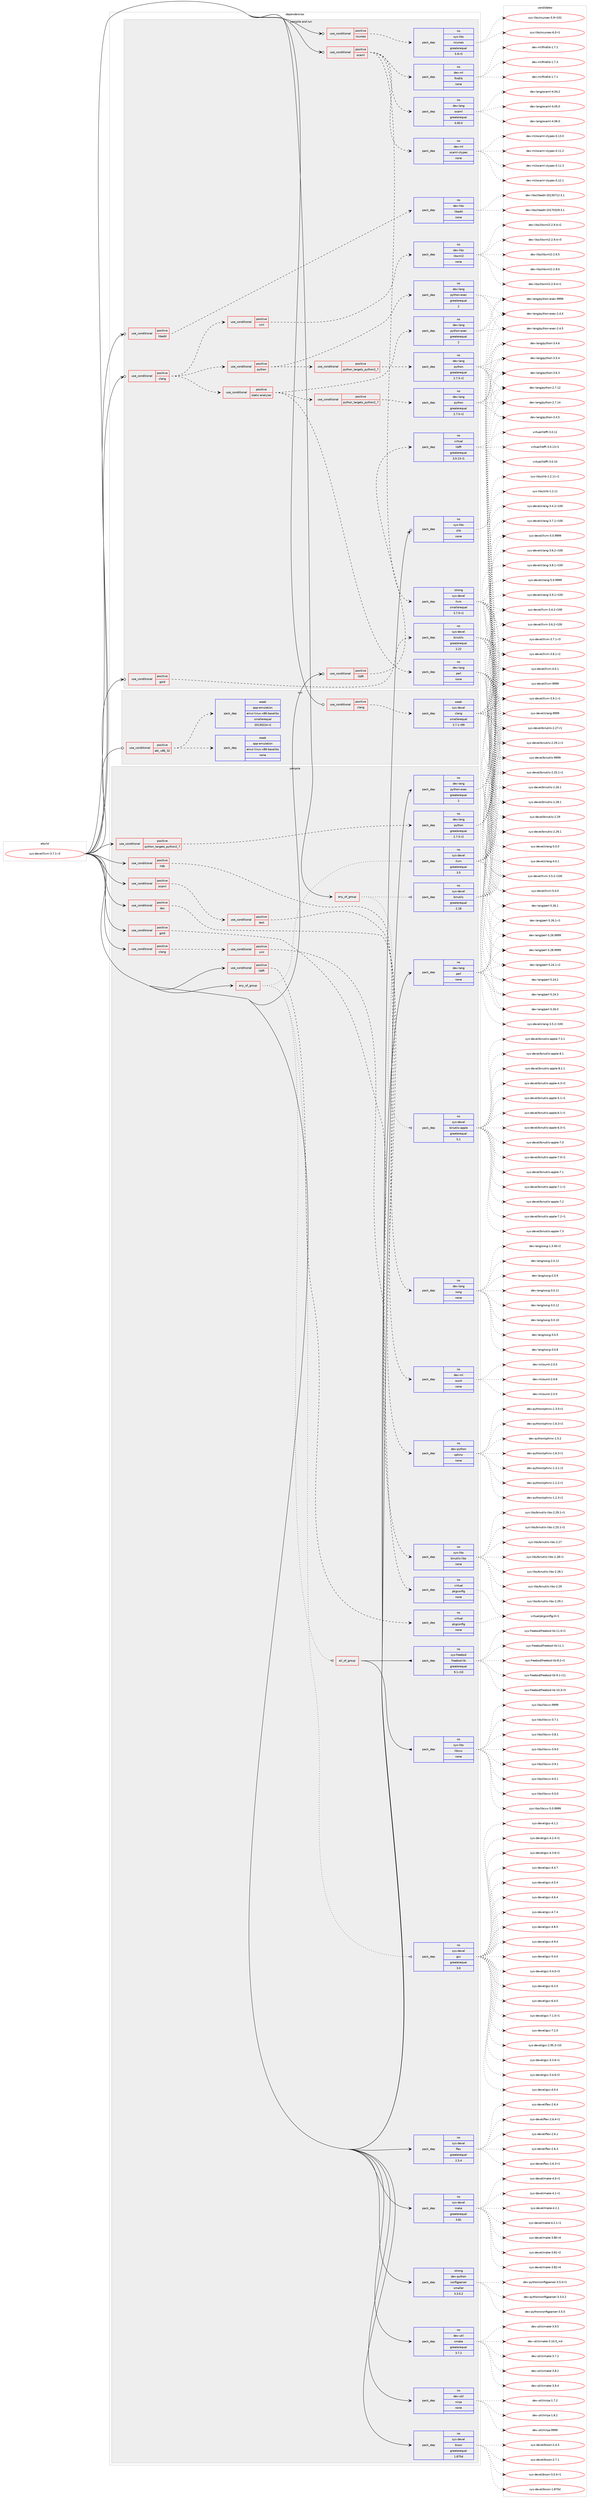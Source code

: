 digraph prolog {

# *************
# Graph options
# *************

newrank=true;
concentrate=true;
compound=true;
graph [rankdir=LR,fontname=Helvetica,fontsize=10,ranksep=1.5];#, ranksep=2.5, nodesep=0.2];
edge  [arrowhead=vee];
node  [fontname=Helvetica,fontsize=10];

# **********
# The ebuild
# **********

subgraph cluster_leftcol {
color=gray;
rank=same;
label=<<i>ebuild</i>>;
id [label="sys-devel/llvm-3.7.1-r3", color=red, width=4, href="../sys-devel/llvm-3.7.1-r3.svg"];
}

# ****************
# The dependencies
# ****************

subgraph cluster_midcol {
color=gray;
label=<<i>dependencies</i>>;
subgraph cluster_compile {
fillcolor="#eeeeee";
style=filled;
label=<<i>compile</i>>;
subgraph any8164 {
dependency485212 [label=<<TABLE BORDER="0" CELLBORDER="1" CELLSPACING="0" CELLPADDING="4"><TR><TD CELLPADDING="10">any_of_group</TD></TR></TABLE>>, shape=none, color=red];subgraph pack360508 {
dependency485213 [label=<<TABLE BORDER="0" CELLBORDER="1" CELLSPACING="0" CELLPADDING="4" WIDTH="220"><TR><TD ROWSPAN="6" CELLPADDING="30">pack_dep</TD></TR><TR><TD WIDTH="110">no</TD></TR><TR><TD>sys-devel</TD></TR><TR><TD>binutils</TD></TR><TR><TD>greaterequal</TD></TR><TR><TD>2.18</TD></TR></TABLE>>, shape=none, color=blue];
}
dependency485212:e -> dependency485213:w [weight=20,style="dotted",arrowhead="oinv"];
subgraph pack360509 {
dependency485214 [label=<<TABLE BORDER="0" CELLBORDER="1" CELLSPACING="0" CELLPADDING="4" WIDTH="220"><TR><TD ROWSPAN="6" CELLPADDING="30">pack_dep</TD></TR><TR><TD WIDTH="110">no</TD></TR><TR><TD>sys-devel</TD></TR><TR><TD>binutils-apple</TD></TR><TR><TD>greaterequal</TD></TR><TR><TD>5.1</TD></TR></TABLE>>, shape=none, color=blue];
}
dependency485212:e -> dependency485214:w [weight=20,style="dotted",arrowhead="oinv"];
}
id:e -> dependency485212:w [weight=20,style="solid",arrowhead="vee"];
subgraph any8165 {
dependency485215 [label=<<TABLE BORDER="0" CELLBORDER="1" CELLSPACING="0" CELLPADDING="4"><TR><TD CELLPADDING="10">any_of_group</TD></TR></TABLE>>, shape=none, color=red];subgraph pack360510 {
dependency485216 [label=<<TABLE BORDER="0" CELLBORDER="1" CELLSPACING="0" CELLPADDING="4" WIDTH="220"><TR><TD ROWSPAN="6" CELLPADDING="30">pack_dep</TD></TR><TR><TD WIDTH="110">no</TD></TR><TR><TD>sys-devel</TD></TR><TR><TD>gcc</TD></TR><TR><TD>greaterequal</TD></TR><TR><TD>3.0</TD></TR></TABLE>>, shape=none, color=blue];
}
dependency485215:e -> dependency485216:w [weight=20,style="dotted",arrowhead="oinv"];
subgraph pack360511 {
dependency485217 [label=<<TABLE BORDER="0" CELLBORDER="1" CELLSPACING="0" CELLPADDING="4" WIDTH="220"><TR><TD ROWSPAN="6" CELLPADDING="30">pack_dep</TD></TR><TR><TD WIDTH="110">no</TD></TR><TR><TD>sys-devel</TD></TR><TR><TD>llvm</TD></TR><TR><TD>greaterequal</TD></TR><TR><TD>3.5</TD></TR></TABLE>>, shape=none, color=blue];
}
dependency485215:e -> dependency485217:w [weight=20,style="dotted",arrowhead="oinv"];
subgraph all291 {
dependency485218 [label=<<TABLE BORDER="0" CELLBORDER="1" CELLSPACING="0" CELLPADDING="4"><TR><TD CELLPADDING="10">all_of_group</TD></TR></TABLE>>, shape=none, color=red];subgraph pack360512 {
dependency485219 [label=<<TABLE BORDER="0" CELLBORDER="1" CELLSPACING="0" CELLPADDING="4" WIDTH="220"><TR><TD ROWSPAN="6" CELLPADDING="30">pack_dep</TD></TR><TR><TD WIDTH="110">no</TD></TR><TR><TD>sys-freebsd</TD></TR><TR><TD>freebsd-lib</TD></TR><TR><TD>greaterequal</TD></TR><TR><TD>9.1-r10</TD></TR></TABLE>>, shape=none, color=blue];
}
dependency485218:e -> dependency485219:w [weight=20,style="solid",arrowhead="inv"];
subgraph pack360513 {
dependency485220 [label=<<TABLE BORDER="0" CELLBORDER="1" CELLSPACING="0" CELLPADDING="4" WIDTH="220"><TR><TD ROWSPAN="6" CELLPADDING="30">pack_dep</TD></TR><TR><TD WIDTH="110">no</TD></TR><TR><TD>sys-libs</TD></TR><TR><TD>libcxx</TD></TR><TR><TD>none</TD></TR><TR><TD></TD></TR></TABLE>>, shape=none, color=blue];
}
dependency485218:e -> dependency485220:w [weight=20,style="solid",arrowhead="inv"];
}
dependency485215:e -> dependency485218:w [weight=20,style="dotted",arrowhead="oinv"];
}
id:e -> dependency485215:w [weight=20,style="solid",arrowhead="vee"];
subgraph cond116252 {
dependency485221 [label=<<TABLE BORDER="0" CELLBORDER="1" CELLSPACING="0" CELLPADDING="4"><TR><TD ROWSPAN="3" CELLPADDING="10">use_conditional</TD></TR><TR><TD>positive</TD></TR><TR><TD>clang</TD></TR></TABLE>>, shape=none, color=red];
subgraph cond116253 {
dependency485222 [label=<<TABLE BORDER="0" CELLBORDER="1" CELLSPACING="0" CELLPADDING="4"><TR><TD ROWSPAN="3" CELLPADDING="10">use_conditional</TD></TR><TR><TD>positive</TD></TR><TR><TD>xml</TD></TR></TABLE>>, shape=none, color=red];
subgraph pack360514 {
dependency485223 [label=<<TABLE BORDER="0" CELLBORDER="1" CELLSPACING="0" CELLPADDING="4" WIDTH="220"><TR><TD ROWSPAN="6" CELLPADDING="30">pack_dep</TD></TR><TR><TD WIDTH="110">no</TD></TR><TR><TD>virtual</TD></TR><TR><TD>pkgconfig</TD></TR><TR><TD>none</TD></TR><TR><TD></TD></TR></TABLE>>, shape=none, color=blue];
}
dependency485222:e -> dependency485223:w [weight=20,style="dashed",arrowhead="vee"];
}
dependency485221:e -> dependency485222:w [weight=20,style="dashed",arrowhead="vee"];
}
id:e -> dependency485221:w [weight=20,style="solid",arrowhead="vee"];
subgraph cond116254 {
dependency485224 [label=<<TABLE BORDER="0" CELLBORDER="1" CELLSPACING="0" CELLPADDING="4"><TR><TD ROWSPAN="3" CELLPADDING="10">use_conditional</TD></TR><TR><TD>positive</TD></TR><TR><TD>doc</TD></TR></TABLE>>, shape=none, color=red];
subgraph pack360515 {
dependency485225 [label=<<TABLE BORDER="0" CELLBORDER="1" CELLSPACING="0" CELLPADDING="4" WIDTH="220"><TR><TD ROWSPAN="6" CELLPADDING="30">pack_dep</TD></TR><TR><TD WIDTH="110">no</TD></TR><TR><TD>dev-python</TD></TR><TR><TD>sphinx</TD></TR><TR><TD>none</TD></TR><TR><TD></TD></TR></TABLE>>, shape=none, color=blue];
}
dependency485224:e -> dependency485225:w [weight=20,style="dashed",arrowhead="vee"];
}
id:e -> dependency485224:w [weight=20,style="solid",arrowhead="vee"];
subgraph cond116255 {
dependency485226 [label=<<TABLE BORDER="0" CELLBORDER="1" CELLSPACING="0" CELLPADDING="4"><TR><TD ROWSPAN="3" CELLPADDING="10">use_conditional</TD></TR><TR><TD>positive</TD></TR><TR><TD>gold</TD></TR></TABLE>>, shape=none, color=red];
subgraph pack360516 {
dependency485227 [label=<<TABLE BORDER="0" CELLBORDER="1" CELLSPACING="0" CELLPADDING="4" WIDTH="220"><TR><TD ROWSPAN="6" CELLPADDING="30">pack_dep</TD></TR><TR><TD WIDTH="110">no</TD></TR><TR><TD>sys-libs</TD></TR><TR><TD>binutils-libs</TD></TR><TR><TD>none</TD></TR><TR><TD></TD></TR></TABLE>>, shape=none, color=blue];
}
dependency485226:e -> dependency485227:w [weight=20,style="dashed",arrowhead="vee"];
}
id:e -> dependency485226:w [weight=20,style="solid",arrowhead="vee"];
subgraph cond116256 {
dependency485228 [label=<<TABLE BORDER="0" CELLBORDER="1" CELLSPACING="0" CELLPADDING="4"><TR><TD ROWSPAN="3" CELLPADDING="10">use_conditional</TD></TR><TR><TD>positive</TD></TR><TR><TD>libffi</TD></TR></TABLE>>, shape=none, color=red];
subgraph pack360517 {
dependency485229 [label=<<TABLE BORDER="0" CELLBORDER="1" CELLSPACING="0" CELLPADDING="4" WIDTH="220"><TR><TD ROWSPAN="6" CELLPADDING="30">pack_dep</TD></TR><TR><TD WIDTH="110">no</TD></TR><TR><TD>virtual</TD></TR><TR><TD>pkgconfig</TD></TR><TR><TD>none</TD></TR><TR><TD></TD></TR></TABLE>>, shape=none, color=blue];
}
dependency485228:e -> dependency485229:w [weight=20,style="dashed",arrowhead="vee"];
}
id:e -> dependency485228:w [weight=20,style="solid",arrowhead="vee"];
subgraph cond116257 {
dependency485230 [label=<<TABLE BORDER="0" CELLBORDER="1" CELLSPACING="0" CELLPADDING="4"><TR><TD ROWSPAN="3" CELLPADDING="10">use_conditional</TD></TR><TR><TD>positive</TD></TR><TR><TD>lldb</TD></TR></TABLE>>, shape=none, color=red];
subgraph pack360518 {
dependency485231 [label=<<TABLE BORDER="0" CELLBORDER="1" CELLSPACING="0" CELLPADDING="4" WIDTH="220"><TR><TD ROWSPAN="6" CELLPADDING="30">pack_dep</TD></TR><TR><TD WIDTH="110">no</TD></TR><TR><TD>dev-lang</TD></TR><TR><TD>swig</TD></TR><TR><TD>none</TD></TR><TR><TD></TD></TR></TABLE>>, shape=none, color=blue];
}
dependency485230:e -> dependency485231:w [weight=20,style="dashed",arrowhead="vee"];
}
id:e -> dependency485230:w [weight=20,style="solid",arrowhead="vee"];
subgraph cond116258 {
dependency485232 [label=<<TABLE BORDER="0" CELLBORDER="1" CELLSPACING="0" CELLPADDING="4"><TR><TD ROWSPAN="3" CELLPADDING="10">use_conditional</TD></TR><TR><TD>positive</TD></TR><TR><TD>ocaml</TD></TR></TABLE>>, shape=none, color=red];
subgraph cond116259 {
dependency485233 [label=<<TABLE BORDER="0" CELLBORDER="1" CELLSPACING="0" CELLPADDING="4"><TR><TD ROWSPAN="3" CELLPADDING="10">use_conditional</TD></TR><TR><TD>positive</TD></TR><TR><TD>test</TD></TR></TABLE>>, shape=none, color=red];
subgraph pack360519 {
dependency485234 [label=<<TABLE BORDER="0" CELLBORDER="1" CELLSPACING="0" CELLPADDING="4" WIDTH="220"><TR><TD ROWSPAN="6" CELLPADDING="30">pack_dep</TD></TR><TR><TD WIDTH="110">no</TD></TR><TR><TD>dev-ml</TD></TR><TR><TD>ounit</TD></TR><TR><TD>none</TD></TR><TR><TD></TD></TR></TABLE>>, shape=none, color=blue];
}
dependency485233:e -> dependency485234:w [weight=20,style="dashed",arrowhead="vee"];
}
dependency485232:e -> dependency485233:w [weight=20,style="dashed",arrowhead="vee"];
}
id:e -> dependency485232:w [weight=20,style="solid",arrowhead="vee"];
subgraph cond116260 {
dependency485235 [label=<<TABLE BORDER="0" CELLBORDER="1" CELLSPACING="0" CELLPADDING="4"><TR><TD ROWSPAN="3" CELLPADDING="10">use_conditional</TD></TR><TR><TD>positive</TD></TR><TR><TD>python_targets_python2_7</TD></TR></TABLE>>, shape=none, color=red];
subgraph pack360520 {
dependency485236 [label=<<TABLE BORDER="0" CELLBORDER="1" CELLSPACING="0" CELLPADDING="4" WIDTH="220"><TR><TD ROWSPAN="6" CELLPADDING="30">pack_dep</TD></TR><TR><TD WIDTH="110">no</TD></TR><TR><TD>dev-lang</TD></TR><TR><TD>python</TD></TR><TR><TD>greaterequal</TD></TR><TR><TD>2.7.5-r2</TD></TR></TABLE>>, shape=none, color=blue];
}
dependency485235:e -> dependency485236:w [weight=20,style="dashed",arrowhead="vee"];
}
id:e -> dependency485235:w [weight=20,style="solid",arrowhead="vee"];
subgraph pack360521 {
dependency485237 [label=<<TABLE BORDER="0" CELLBORDER="1" CELLSPACING="0" CELLPADDING="4" WIDTH="220"><TR><TD ROWSPAN="6" CELLPADDING="30">pack_dep</TD></TR><TR><TD WIDTH="110">no</TD></TR><TR><TD>dev-lang</TD></TR><TR><TD>perl</TD></TR><TR><TD>none</TD></TR><TR><TD></TD></TR></TABLE>>, shape=none, color=blue];
}
id:e -> dependency485237:w [weight=20,style="solid",arrowhead="vee"];
subgraph pack360522 {
dependency485238 [label=<<TABLE BORDER="0" CELLBORDER="1" CELLSPACING="0" CELLPADDING="4" WIDTH="220"><TR><TD ROWSPAN="6" CELLPADDING="30">pack_dep</TD></TR><TR><TD WIDTH="110">no</TD></TR><TR><TD>dev-lang</TD></TR><TR><TD>python-exec</TD></TR><TR><TD>greaterequal</TD></TR><TR><TD>2</TD></TR></TABLE>>, shape=none, color=blue];
}
id:e -> dependency485238:w [weight=20,style="solid",arrowhead="vee"];
subgraph pack360523 {
dependency485239 [label=<<TABLE BORDER="0" CELLBORDER="1" CELLSPACING="0" CELLPADDING="4" WIDTH="220"><TR><TD ROWSPAN="6" CELLPADDING="30">pack_dep</TD></TR><TR><TD WIDTH="110">no</TD></TR><TR><TD>dev-util</TD></TR><TR><TD>cmake</TD></TR><TR><TD>greaterequal</TD></TR><TR><TD>3.7.2</TD></TR></TABLE>>, shape=none, color=blue];
}
id:e -> dependency485239:w [weight=20,style="solid",arrowhead="vee"];
subgraph pack360524 {
dependency485240 [label=<<TABLE BORDER="0" CELLBORDER="1" CELLSPACING="0" CELLPADDING="4" WIDTH="220"><TR><TD ROWSPAN="6" CELLPADDING="30">pack_dep</TD></TR><TR><TD WIDTH="110">no</TD></TR><TR><TD>dev-util</TD></TR><TR><TD>ninja</TD></TR><TR><TD>none</TD></TR><TR><TD></TD></TR></TABLE>>, shape=none, color=blue];
}
id:e -> dependency485240:w [weight=20,style="solid",arrowhead="vee"];
subgraph pack360525 {
dependency485241 [label=<<TABLE BORDER="0" CELLBORDER="1" CELLSPACING="0" CELLPADDING="4" WIDTH="220"><TR><TD ROWSPAN="6" CELLPADDING="30">pack_dep</TD></TR><TR><TD WIDTH="110">no</TD></TR><TR><TD>sys-devel</TD></TR><TR><TD>bison</TD></TR><TR><TD>greaterequal</TD></TR><TR><TD>1.875d</TD></TR></TABLE>>, shape=none, color=blue];
}
id:e -> dependency485241:w [weight=20,style="solid",arrowhead="vee"];
subgraph pack360526 {
dependency485242 [label=<<TABLE BORDER="0" CELLBORDER="1" CELLSPACING="0" CELLPADDING="4" WIDTH="220"><TR><TD ROWSPAN="6" CELLPADDING="30">pack_dep</TD></TR><TR><TD WIDTH="110">no</TD></TR><TR><TD>sys-devel</TD></TR><TR><TD>flex</TD></TR><TR><TD>greaterequal</TD></TR><TR><TD>2.5.4</TD></TR></TABLE>>, shape=none, color=blue];
}
id:e -> dependency485242:w [weight=20,style="solid",arrowhead="vee"];
subgraph pack360527 {
dependency485243 [label=<<TABLE BORDER="0" CELLBORDER="1" CELLSPACING="0" CELLPADDING="4" WIDTH="220"><TR><TD ROWSPAN="6" CELLPADDING="30">pack_dep</TD></TR><TR><TD WIDTH="110">no</TD></TR><TR><TD>sys-devel</TD></TR><TR><TD>make</TD></TR><TR><TD>greaterequal</TD></TR><TR><TD>3.81</TD></TR></TABLE>>, shape=none, color=blue];
}
id:e -> dependency485243:w [weight=20,style="solid",arrowhead="vee"];
subgraph pack360528 {
dependency485244 [label=<<TABLE BORDER="0" CELLBORDER="1" CELLSPACING="0" CELLPADDING="4" WIDTH="220"><TR><TD ROWSPAN="6" CELLPADDING="30">pack_dep</TD></TR><TR><TD WIDTH="110">strong</TD></TR><TR><TD>dev-python</TD></TR><TR><TD>configparser</TD></TR><TR><TD>smaller</TD></TR><TR><TD>3.3.0.2</TD></TR></TABLE>>, shape=none, color=blue];
}
id:e -> dependency485244:w [weight=20,style="solid",arrowhead="vee"];
}
subgraph cluster_compileandrun {
fillcolor="#eeeeee";
style=filled;
label=<<i>compile and run</i>>;
subgraph cond116261 {
dependency485245 [label=<<TABLE BORDER="0" CELLBORDER="1" CELLSPACING="0" CELLPADDING="4"><TR><TD ROWSPAN="3" CELLPADDING="10">use_conditional</TD></TR><TR><TD>positive</TD></TR><TR><TD>clang</TD></TR></TABLE>>, shape=none, color=red];
subgraph cond116262 {
dependency485246 [label=<<TABLE BORDER="0" CELLBORDER="1" CELLSPACING="0" CELLPADDING="4"><TR><TD ROWSPAN="3" CELLPADDING="10">use_conditional</TD></TR><TR><TD>positive</TD></TR><TR><TD>python</TD></TR></TABLE>>, shape=none, color=red];
subgraph cond116263 {
dependency485247 [label=<<TABLE BORDER="0" CELLBORDER="1" CELLSPACING="0" CELLPADDING="4"><TR><TD ROWSPAN="3" CELLPADDING="10">use_conditional</TD></TR><TR><TD>positive</TD></TR><TR><TD>python_targets_python2_7</TD></TR></TABLE>>, shape=none, color=red];
subgraph pack360529 {
dependency485248 [label=<<TABLE BORDER="0" CELLBORDER="1" CELLSPACING="0" CELLPADDING="4" WIDTH="220"><TR><TD ROWSPAN="6" CELLPADDING="30">pack_dep</TD></TR><TR><TD WIDTH="110">no</TD></TR><TR><TD>dev-lang</TD></TR><TR><TD>python</TD></TR><TR><TD>greaterequal</TD></TR><TR><TD>2.7.5-r2</TD></TR></TABLE>>, shape=none, color=blue];
}
dependency485247:e -> dependency485248:w [weight=20,style="dashed",arrowhead="vee"];
}
dependency485246:e -> dependency485247:w [weight=20,style="dashed",arrowhead="vee"];
subgraph pack360530 {
dependency485249 [label=<<TABLE BORDER="0" CELLBORDER="1" CELLSPACING="0" CELLPADDING="4" WIDTH="220"><TR><TD ROWSPAN="6" CELLPADDING="30">pack_dep</TD></TR><TR><TD WIDTH="110">no</TD></TR><TR><TD>dev-lang</TD></TR><TR><TD>python-exec</TD></TR><TR><TD>greaterequal</TD></TR><TR><TD>2</TD></TR></TABLE>>, shape=none, color=blue];
}
dependency485246:e -> dependency485249:w [weight=20,style="dashed",arrowhead="vee"];
}
dependency485245:e -> dependency485246:w [weight=20,style="dashed",arrowhead="vee"];
subgraph cond116264 {
dependency485250 [label=<<TABLE BORDER="0" CELLBORDER="1" CELLSPACING="0" CELLPADDING="4"><TR><TD ROWSPAN="3" CELLPADDING="10">use_conditional</TD></TR><TR><TD>positive</TD></TR><TR><TD>static-analyzer</TD></TR></TABLE>>, shape=none, color=red];
subgraph pack360531 {
dependency485251 [label=<<TABLE BORDER="0" CELLBORDER="1" CELLSPACING="0" CELLPADDING="4" WIDTH="220"><TR><TD ROWSPAN="6" CELLPADDING="30">pack_dep</TD></TR><TR><TD WIDTH="110">no</TD></TR><TR><TD>dev-lang</TD></TR><TR><TD>perl</TD></TR><TR><TD>none</TD></TR><TR><TD></TD></TR></TABLE>>, shape=none, color=blue];
}
dependency485250:e -> dependency485251:w [weight=20,style="dashed",arrowhead="vee"];
subgraph cond116265 {
dependency485252 [label=<<TABLE BORDER="0" CELLBORDER="1" CELLSPACING="0" CELLPADDING="4"><TR><TD ROWSPAN="3" CELLPADDING="10">use_conditional</TD></TR><TR><TD>positive</TD></TR><TR><TD>python_targets_python2_7</TD></TR></TABLE>>, shape=none, color=red];
subgraph pack360532 {
dependency485253 [label=<<TABLE BORDER="0" CELLBORDER="1" CELLSPACING="0" CELLPADDING="4" WIDTH="220"><TR><TD ROWSPAN="6" CELLPADDING="30">pack_dep</TD></TR><TR><TD WIDTH="110">no</TD></TR><TR><TD>dev-lang</TD></TR><TR><TD>python</TD></TR><TR><TD>greaterequal</TD></TR><TR><TD>2.7.5-r2</TD></TR></TABLE>>, shape=none, color=blue];
}
dependency485252:e -> dependency485253:w [weight=20,style="dashed",arrowhead="vee"];
}
dependency485250:e -> dependency485252:w [weight=20,style="dashed",arrowhead="vee"];
subgraph pack360533 {
dependency485254 [label=<<TABLE BORDER="0" CELLBORDER="1" CELLSPACING="0" CELLPADDING="4" WIDTH="220"><TR><TD ROWSPAN="6" CELLPADDING="30">pack_dep</TD></TR><TR><TD WIDTH="110">no</TD></TR><TR><TD>dev-lang</TD></TR><TR><TD>python-exec</TD></TR><TR><TD>greaterequal</TD></TR><TR><TD>2</TD></TR></TABLE>>, shape=none, color=blue];
}
dependency485250:e -> dependency485254:w [weight=20,style="dashed",arrowhead="vee"];
}
dependency485245:e -> dependency485250:w [weight=20,style="dashed",arrowhead="vee"];
subgraph cond116266 {
dependency485255 [label=<<TABLE BORDER="0" CELLBORDER="1" CELLSPACING="0" CELLPADDING="4"><TR><TD ROWSPAN="3" CELLPADDING="10">use_conditional</TD></TR><TR><TD>positive</TD></TR><TR><TD>xml</TD></TR></TABLE>>, shape=none, color=red];
subgraph pack360534 {
dependency485256 [label=<<TABLE BORDER="0" CELLBORDER="1" CELLSPACING="0" CELLPADDING="4" WIDTH="220"><TR><TD ROWSPAN="6" CELLPADDING="30">pack_dep</TD></TR><TR><TD WIDTH="110">no</TD></TR><TR><TD>dev-libs</TD></TR><TR><TD>libxml2</TD></TR><TR><TD>none</TD></TR><TR><TD></TD></TR></TABLE>>, shape=none, color=blue];
}
dependency485255:e -> dependency485256:w [weight=20,style="dashed",arrowhead="vee"];
}
dependency485245:e -> dependency485255:w [weight=20,style="dashed",arrowhead="vee"];
}
id:e -> dependency485245:w [weight=20,style="solid",arrowhead="odotvee"];
subgraph cond116267 {
dependency485257 [label=<<TABLE BORDER="0" CELLBORDER="1" CELLSPACING="0" CELLPADDING="4"><TR><TD ROWSPAN="3" CELLPADDING="10">use_conditional</TD></TR><TR><TD>positive</TD></TR><TR><TD>gold</TD></TR></TABLE>>, shape=none, color=red];
subgraph pack360535 {
dependency485258 [label=<<TABLE BORDER="0" CELLBORDER="1" CELLSPACING="0" CELLPADDING="4" WIDTH="220"><TR><TD ROWSPAN="6" CELLPADDING="30">pack_dep</TD></TR><TR><TD WIDTH="110">no</TD></TR><TR><TD>sys-devel</TD></TR><TR><TD>binutils</TD></TR><TR><TD>greaterequal</TD></TR><TR><TD>2.22</TD></TR></TABLE>>, shape=none, color=blue];
}
dependency485257:e -> dependency485258:w [weight=20,style="dashed",arrowhead="vee"];
}
id:e -> dependency485257:w [weight=20,style="solid",arrowhead="odotvee"];
subgraph cond116268 {
dependency485259 [label=<<TABLE BORDER="0" CELLBORDER="1" CELLSPACING="0" CELLPADDING="4"><TR><TD ROWSPAN="3" CELLPADDING="10">use_conditional</TD></TR><TR><TD>positive</TD></TR><TR><TD>libedit</TD></TR></TABLE>>, shape=none, color=red];
subgraph pack360536 {
dependency485260 [label=<<TABLE BORDER="0" CELLBORDER="1" CELLSPACING="0" CELLPADDING="4" WIDTH="220"><TR><TD ROWSPAN="6" CELLPADDING="30">pack_dep</TD></TR><TR><TD WIDTH="110">no</TD></TR><TR><TD>dev-libs</TD></TR><TR><TD>libedit</TD></TR><TR><TD>none</TD></TR><TR><TD></TD></TR></TABLE>>, shape=none, color=blue];
}
dependency485259:e -> dependency485260:w [weight=20,style="dashed",arrowhead="vee"];
}
id:e -> dependency485259:w [weight=20,style="solid",arrowhead="odotvee"];
subgraph cond116269 {
dependency485261 [label=<<TABLE BORDER="0" CELLBORDER="1" CELLSPACING="0" CELLPADDING="4"><TR><TD ROWSPAN="3" CELLPADDING="10">use_conditional</TD></TR><TR><TD>positive</TD></TR><TR><TD>libffi</TD></TR></TABLE>>, shape=none, color=red];
subgraph pack360537 {
dependency485262 [label=<<TABLE BORDER="0" CELLBORDER="1" CELLSPACING="0" CELLPADDING="4" WIDTH="220"><TR><TD ROWSPAN="6" CELLPADDING="30">pack_dep</TD></TR><TR><TD WIDTH="110">no</TD></TR><TR><TD>virtual</TD></TR><TR><TD>libffi</TD></TR><TR><TD>greaterequal</TD></TR><TR><TD>3.0.13-r1</TD></TR></TABLE>>, shape=none, color=blue];
}
dependency485261:e -> dependency485262:w [weight=20,style="dashed",arrowhead="vee"];
}
id:e -> dependency485261:w [weight=20,style="solid",arrowhead="odotvee"];
subgraph cond116270 {
dependency485263 [label=<<TABLE BORDER="0" CELLBORDER="1" CELLSPACING="0" CELLPADDING="4"><TR><TD ROWSPAN="3" CELLPADDING="10">use_conditional</TD></TR><TR><TD>positive</TD></TR><TR><TD>ncurses</TD></TR></TABLE>>, shape=none, color=red];
subgraph pack360538 {
dependency485264 [label=<<TABLE BORDER="0" CELLBORDER="1" CELLSPACING="0" CELLPADDING="4" WIDTH="220"><TR><TD ROWSPAN="6" CELLPADDING="30">pack_dep</TD></TR><TR><TD WIDTH="110">no</TD></TR><TR><TD>sys-libs</TD></TR><TR><TD>ncurses</TD></TR><TR><TD>greaterequal</TD></TR><TR><TD>5.9-r3</TD></TR></TABLE>>, shape=none, color=blue];
}
dependency485263:e -> dependency485264:w [weight=20,style="dashed",arrowhead="vee"];
}
id:e -> dependency485263:w [weight=20,style="solid",arrowhead="odotvee"];
subgraph cond116271 {
dependency485265 [label=<<TABLE BORDER="0" CELLBORDER="1" CELLSPACING="0" CELLPADDING="4"><TR><TD ROWSPAN="3" CELLPADDING="10">use_conditional</TD></TR><TR><TD>positive</TD></TR><TR><TD>ocaml</TD></TR></TABLE>>, shape=none, color=red];
subgraph pack360539 {
dependency485266 [label=<<TABLE BORDER="0" CELLBORDER="1" CELLSPACING="0" CELLPADDING="4" WIDTH="220"><TR><TD ROWSPAN="6" CELLPADDING="30">pack_dep</TD></TR><TR><TD WIDTH="110">no</TD></TR><TR><TD>dev-lang</TD></TR><TR><TD>ocaml</TD></TR><TR><TD>greaterequal</TD></TR><TR><TD>4.00.0</TD></TR></TABLE>>, shape=none, color=blue];
}
dependency485265:e -> dependency485266:w [weight=20,style="dashed",arrowhead="vee"];
subgraph pack360540 {
dependency485267 [label=<<TABLE BORDER="0" CELLBORDER="1" CELLSPACING="0" CELLPADDING="4" WIDTH="220"><TR><TD ROWSPAN="6" CELLPADDING="30">pack_dep</TD></TR><TR><TD WIDTH="110">no</TD></TR><TR><TD>dev-ml</TD></TR><TR><TD>findlib</TD></TR><TR><TD>none</TD></TR><TR><TD></TD></TR></TABLE>>, shape=none, color=blue];
}
dependency485265:e -> dependency485267:w [weight=20,style="dashed",arrowhead="vee"];
subgraph pack360541 {
dependency485268 [label=<<TABLE BORDER="0" CELLBORDER="1" CELLSPACING="0" CELLPADDING="4" WIDTH="220"><TR><TD ROWSPAN="6" CELLPADDING="30">pack_dep</TD></TR><TR><TD WIDTH="110">no</TD></TR><TR><TD>dev-ml</TD></TR><TR><TD>ocaml-ctypes</TD></TR><TR><TD>none</TD></TR><TR><TD></TD></TR></TABLE>>, shape=none, color=blue];
}
dependency485265:e -> dependency485268:w [weight=20,style="dashed",arrowhead="vee"];
subgraph pack360542 {
dependency485269 [label=<<TABLE BORDER="0" CELLBORDER="1" CELLSPACING="0" CELLPADDING="4" WIDTH="220"><TR><TD ROWSPAN="6" CELLPADDING="30">pack_dep</TD></TR><TR><TD WIDTH="110">strong</TD></TR><TR><TD>sys-devel</TD></TR><TR><TD>llvm</TD></TR><TR><TD>smallerequal</TD></TR><TR><TD>3.7.0-r1</TD></TR></TABLE>>, shape=none, color=blue];
}
dependency485265:e -> dependency485269:w [weight=20,style="dashed",arrowhead="vee"];
}
id:e -> dependency485265:w [weight=20,style="solid",arrowhead="odotvee"];
subgraph pack360543 {
dependency485270 [label=<<TABLE BORDER="0" CELLBORDER="1" CELLSPACING="0" CELLPADDING="4" WIDTH="220"><TR><TD ROWSPAN="6" CELLPADDING="30">pack_dep</TD></TR><TR><TD WIDTH="110">no</TD></TR><TR><TD>sys-libs</TD></TR><TR><TD>zlib</TD></TR><TR><TD>none</TD></TR><TR><TD></TD></TR></TABLE>>, shape=none, color=blue];
}
id:e -> dependency485270:w [weight=20,style="solid",arrowhead="odotvee"];
}
subgraph cluster_run {
fillcolor="#eeeeee";
style=filled;
label=<<i>run</i>>;
subgraph cond116272 {
dependency485271 [label=<<TABLE BORDER="0" CELLBORDER="1" CELLSPACING="0" CELLPADDING="4"><TR><TD ROWSPAN="3" CELLPADDING="10">use_conditional</TD></TR><TR><TD>positive</TD></TR><TR><TD>abi_x86_32</TD></TR></TABLE>>, shape=none, color=red];
subgraph pack360544 {
dependency485272 [label=<<TABLE BORDER="0" CELLBORDER="1" CELLSPACING="0" CELLPADDING="4" WIDTH="220"><TR><TD ROWSPAN="6" CELLPADDING="30">pack_dep</TD></TR><TR><TD WIDTH="110">weak</TD></TR><TR><TD>app-emulation</TD></TR><TR><TD>emul-linux-x86-baselibs</TD></TR><TR><TD>smallerequal</TD></TR><TR><TD>20130224-r2</TD></TR></TABLE>>, shape=none, color=blue];
}
dependency485271:e -> dependency485272:w [weight=20,style="dashed",arrowhead="vee"];
subgraph pack360545 {
dependency485273 [label=<<TABLE BORDER="0" CELLBORDER="1" CELLSPACING="0" CELLPADDING="4" WIDTH="220"><TR><TD ROWSPAN="6" CELLPADDING="30">pack_dep</TD></TR><TR><TD WIDTH="110">weak</TD></TR><TR><TD>app-emulation</TD></TR><TR><TD>emul-linux-x86-baselibs</TD></TR><TR><TD>none</TD></TR><TR><TD></TD></TR></TABLE>>, shape=none, color=blue];
}
dependency485271:e -> dependency485273:w [weight=20,style="dashed",arrowhead="vee"];
}
id:e -> dependency485271:w [weight=20,style="solid",arrowhead="odot"];
subgraph cond116273 {
dependency485274 [label=<<TABLE BORDER="0" CELLBORDER="1" CELLSPACING="0" CELLPADDING="4"><TR><TD ROWSPAN="3" CELLPADDING="10">use_conditional</TD></TR><TR><TD>positive</TD></TR><TR><TD>clang</TD></TR></TABLE>>, shape=none, color=red];
subgraph pack360546 {
dependency485275 [label=<<TABLE BORDER="0" CELLBORDER="1" CELLSPACING="0" CELLPADDING="4" WIDTH="220"><TR><TD ROWSPAN="6" CELLPADDING="30">pack_dep</TD></TR><TR><TD WIDTH="110">weak</TD></TR><TR><TD>sys-devel</TD></TR><TR><TD>clang</TD></TR><TR><TD>smallerequal</TD></TR><TR><TD>3.7.1-r99</TD></TR></TABLE>>, shape=none, color=blue];
}
dependency485274:e -> dependency485275:w [weight=20,style="dashed",arrowhead="vee"];
}
id:e -> dependency485274:w [weight=20,style="solid",arrowhead="odot"];
}
}

# **************
# The candidates
# **************

subgraph cluster_choices {
rank=same;
color=gray;
label=<<i>candidates</i>>;

subgraph choice360508 {
color=black;
nodesep=1;
choice115121115451001011181011084798105110117116105108115455046505346494511449 [label="sys-devel/binutils-2.25.1-r1", color=red, width=4,href="../sys-devel/binutils-2.25.1-r1.svg"];
choice11512111545100101118101108479810511011711610510811545504650544649 [label="sys-devel/binutils-2.26.1", color=red, width=4,href="../sys-devel/binutils-2.26.1.svg"];
choice11512111545100101118101108479810511011711610510811545504650554511449 [label="sys-devel/binutils-2.27-r1", color=red, width=4,href="../sys-devel/binutils-2.27-r1.svg"];
choice11512111545100101118101108479810511011711610510811545504650564649 [label="sys-devel/binutils-2.28.1", color=red, width=4,href="../sys-devel/binutils-2.28.1.svg"];
choice1151211154510010111810110847981051101171161051081154550465057 [label="sys-devel/binutils-2.29", color=red, width=4,href="../sys-devel/binutils-2.29.svg"];
choice11512111545100101118101108479810511011711610510811545504650574649 [label="sys-devel/binutils-2.29.1", color=red, width=4,href="../sys-devel/binutils-2.29.1.svg"];
choice115121115451001011181011084798105110117116105108115455046505746494511449 [label="sys-devel/binutils-2.29.1-r1", color=red, width=4,href="../sys-devel/binutils-2.29.1-r1.svg"];
choice1151211154510010111810110847981051101171161051081154557575757 [label="sys-devel/binutils-9999", color=red, width=4,href="../sys-devel/binutils-9999.svg"];
dependency485213:e -> choice115121115451001011181011084798105110117116105108115455046505346494511449:w [style=dotted,weight="100"];
dependency485213:e -> choice11512111545100101118101108479810511011711610510811545504650544649:w [style=dotted,weight="100"];
dependency485213:e -> choice11512111545100101118101108479810511011711610510811545504650554511449:w [style=dotted,weight="100"];
dependency485213:e -> choice11512111545100101118101108479810511011711610510811545504650564649:w [style=dotted,weight="100"];
dependency485213:e -> choice1151211154510010111810110847981051101171161051081154550465057:w [style=dotted,weight="100"];
dependency485213:e -> choice11512111545100101118101108479810511011711610510811545504650574649:w [style=dotted,weight="100"];
dependency485213:e -> choice115121115451001011181011084798105110117116105108115455046505746494511449:w [style=dotted,weight="100"];
dependency485213:e -> choice1151211154510010111810110847981051101171161051081154557575757:w [style=dotted,weight="100"];
}
subgraph choice360509 {
color=black;
nodesep=1;
choice1151211154510010111810110847981051101171161051081154597112112108101455246514511450 [label="sys-devel/binutils-apple-4.3-r2", color=red, width=4,href="../sys-devel/binutils-apple-4.3-r2.svg"];
choice1151211154510010111810110847981051101171161051081154597112112108101455346494511449 [label="sys-devel/binutils-apple-5.1-r1", color=red, width=4,href="../sys-devel/binutils-apple-5.1-r1.svg"];
choice1151211154510010111810110847981051101171161051081154597112112108101455446494511449 [label="sys-devel/binutils-apple-6.1-r1", color=red, width=4,href="../sys-devel/binutils-apple-6.1-r1.svg"];
choice1151211154510010111810110847981051101171161051081154597112112108101455446514511449 [label="sys-devel/binutils-apple-6.3-r1", color=red, width=4,href="../sys-devel/binutils-apple-6.3-r1.svg"];
choice115121115451001011181011084798105110117116105108115459711211210810145554648 [label="sys-devel/binutils-apple-7.0", color=red, width=4,href="../sys-devel/binutils-apple-7.0.svg"];
choice1151211154510010111810110847981051101171161051081154597112112108101455546484511449 [label="sys-devel/binutils-apple-7.0-r1", color=red, width=4,href="../sys-devel/binutils-apple-7.0-r1.svg"];
choice115121115451001011181011084798105110117116105108115459711211210810145554649 [label="sys-devel/binutils-apple-7.1", color=red, width=4,href="../sys-devel/binutils-apple-7.1.svg"];
choice1151211154510010111810110847981051101171161051081154597112112108101455546494511449 [label="sys-devel/binutils-apple-7.1-r1", color=red, width=4,href="../sys-devel/binutils-apple-7.1-r1.svg"];
choice115121115451001011181011084798105110117116105108115459711211210810145554650 [label="sys-devel/binutils-apple-7.2", color=red, width=4,href="../sys-devel/binutils-apple-7.2.svg"];
choice1151211154510010111810110847981051101171161051081154597112112108101455546504511449 [label="sys-devel/binutils-apple-7.2-r1", color=red, width=4,href="../sys-devel/binutils-apple-7.2-r1.svg"];
choice115121115451001011181011084798105110117116105108115459711211210810145554651 [label="sys-devel/binutils-apple-7.3", color=red, width=4,href="../sys-devel/binutils-apple-7.3.svg"];
choice1151211154510010111810110847981051101171161051081154597112112108101455546514649 [label="sys-devel/binutils-apple-7.3.1", color=red, width=4,href="../sys-devel/binutils-apple-7.3.1.svg"];
choice115121115451001011181011084798105110117116105108115459711211210810145564649 [label="sys-devel/binutils-apple-8.1", color=red, width=4,href="../sys-devel/binutils-apple-8.1.svg"];
choice1151211154510010111810110847981051101171161051081154597112112108101455646504649 [label="sys-devel/binutils-apple-8.2.1", color=red, width=4,href="../sys-devel/binutils-apple-8.2.1.svg"];
dependency485214:e -> choice1151211154510010111810110847981051101171161051081154597112112108101455246514511450:w [style=dotted,weight="100"];
dependency485214:e -> choice1151211154510010111810110847981051101171161051081154597112112108101455346494511449:w [style=dotted,weight="100"];
dependency485214:e -> choice1151211154510010111810110847981051101171161051081154597112112108101455446494511449:w [style=dotted,weight="100"];
dependency485214:e -> choice1151211154510010111810110847981051101171161051081154597112112108101455446514511449:w [style=dotted,weight="100"];
dependency485214:e -> choice115121115451001011181011084798105110117116105108115459711211210810145554648:w [style=dotted,weight="100"];
dependency485214:e -> choice1151211154510010111810110847981051101171161051081154597112112108101455546484511449:w [style=dotted,weight="100"];
dependency485214:e -> choice115121115451001011181011084798105110117116105108115459711211210810145554649:w [style=dotted,weight="100"];
dependency485214:e -> choice1151211154510010111810110847981051101171161051081154597112112108101455546494511449:w [style=dotted,weight="100"];
dependency485214:e -> choice115121115451001011181011084798105110117116105108115459711211210810145554650:w [style=dotted,weight="100"];
dependency485214:e -> choice1151211154510010111810110847981051101171161051081154597112112108101455546504511449:w [style=dotted,weight="100"];
dependency485214:e -> choice115121115451001011181011084798105110117116105108115459711211210810145554651:w [style=dotted,weight="100"];
dependency485214:e -> choice1151211154510010111810110847981051101171161051081154597112112108101455546514649:w [style=dotted,weight="100"];
dependency485214:e -> choice115121115451001011181011084798105110117116105108115459711211210810145564649:w [style=dotted,weight="100"];
dependency485214:e -> choice1151211154510010111810110847981051101171161051081154597112112108101455646504649:w [style=dotted,weight="100"];
}
subgraph choice360510 {
color=black;
nodesep=1;
choice1151211154510010111810110847103999945504657534651451144948 [label="sys-devel/gcc-2.95.3-r10", color=red, width=4,href="../sys-devel/gcc-2.95.3-r10.svg"];
choice115121115451001011181011084710399994551465146544511449 [label="sys-devel/gcc-3.3.6-r1", color=red, width=4,href="../sys-devel/gcc-3.3.6-r1.svg"];
choice115121115451001011181011084710399994551465246544511450 [label="sys-devel/gcc-3.4.6-r2", color=red, width=4,href="../sys-devel/gcc-3.4.6-r2.svg"];
choice11512111545100101118101108471039999455246484652 [label="sys-devel/gcc-4.0.4", color=red, width=4,href="../sys-devel/gcc-4.0.4.svg"];
choice11512111545100101118101108471039999455246494650 [label="sys-devel/gcc-4.1.2", color=red, width=4,href="../sys-devel/gcc-4.1.2.svg"];
choice115121115451001011181011084710399994552465046524511449 [label="sys-devel/gcc-4.2.4-r1", color=red, width=4,href="../sys-devel/gcc-4.2.4-r1.svg"];
choice115121115451001011181011084710399994552465146544511449 [label="sys-devel/gcc-4.3.6-r1", color=red, width=4,href="../sys-devel/gcc-4.3.6-r1.svg"];
choice11512111545100101118101108471039999455246524655 [label="sys-devel/gcc-4.4.7", color=red, width=4,href="../sys-devel/gcc-4.4.7.svg"];
choice11512111545100101118101108471039999455246534652 [label="sys-devel/gcc-4.5.4", color=red, width=4,href="../sys-devel/gcc-4.5.4.svg"];
choice11512111545100101118101108471039999455246544652 [label="sys-devel/gcc-4.6.4", color=red, width=4,href="../sys-devel/gcc-4.6.4.svg"];
choice11512111545100101118101108471039999455246554652 [label="sys-devel/gcc-4.7.4", color=red, width=4,href="../sys-devel/gcc-4.7.4.svg"];
choice11512111545100101118101108471039999455246564653 [label="sys-devel/gcc-4.8.5", color=red, width=4,href="../sys-devel/gcc-4.8.5.svg"];
choice11512111545100101118101108471039999455246574652 [label="sys-devel/gcc-4.9.4", color=red, width=4,href="../sys-devel/gcc-4.9.4.svg"];
choice11512111545100101118101108471039999455346524648 [label="sys-devel/gcc-5.4.0", color=red, width=4,href="../sys-devel/gcc-5.4.0.svg"];
choice115121115451001011181011084710399994553465246484511451 [label="sys-devel/gcc-5.4.0-r3", color=red, width=4,href="../sys-devel/gcc-5.4.0-r3.svg"];
choice11512111545100101118101108471039999455446514648 [label="sys-devel/gcc-6.3.0", color=red, width=4,href="../sys-devel/gcc-6.3.0.svg"];
choice11512111545100101118101108471039999455446524648 [label="sys-devel/gcc-6.4.0", color=red, width=4,href="../sys-devel/gcc-6.4.0.svg"];
choice115121115451001011181011084710399994555464946484511449 [label="sys-devel/gcc-7.1.0-r1", color=red, width=4,href="../sys-devel/gcc-7.1.0-r1.svg"];
choice11512111545100101118101108471039999455546504648 [label="sys-devel/gcc-7.2.0", color=red, width=4,href="../sys-devel/gcc-7.2.0.svg"];
dependency485216:e -> choice1151211154510010111810110847103999945504657534651451144948:w [style=dotted,weight="100"];
dependency485216:e -> choice115121115451001011181011084710399994551465146544511449:w [style=dotted,weight="100"];
dependency485216:e -> choice115121115451001011181011084710399994551465246544511450:w [style=dotted,weight="100"];
dependency485216:e -> choice11512111545100101118101108471039999455246484652:w [style=dotted,weight="100"];
dependency485216:e -> choice11512111545100101118101108471039999455246494650:w [style=dotted,weight="100"];
dependency485216:e -> choice115121115451001011181011084710399994552465046524511449:w [style=dotted,weight="100"];
dependency485216:e -> choice115121115451001011181011084710399994552465146544511449:w [style=dotted,weight="100"];
dependency485216:e -> choice11512111545100101118101108471039999455246524655:w [style=dotted,weight="100"];
dependency485216:e -> choice11512111545100101118101108471039999455246534652:w [style=dotted,weight="100"];
dependency485216:e -> choice11512111545100101118101108471039999455246544652:w [style=dotted,weight="100"];
dependency485216:e -> choice11512111545100101118101108471039999455246554652:w [style=dotted,weight="100"];
dependency485216:e -> choice11512111545100101118101108471039999455246564653:w [style=dotted,weight="100"];
dependency485216:e -> choice11512111545100101118101108471039999455246574652:w [style=dotted,weight="100"];
dependency485216:e -> choice11512111545100101118101108471039999455346524648:w [style=dotted,weight="100"];
dependency485216:e -> choice115121115451001011181011084710399994553465246484511451:w [style=dotted,weight="100"];
dependency485216:e -> choice11512111545100101118101108471039999455446514648:w [style=dotted,weight="100"];
dependency485216:e -> choice11512111545100101118101108471039999455446524648:w [style=dotted,weight="100"];
dependency485216:e -> choice115121115451001011181011084710399994555464946484511449:w [style=dotted,weight="100"];
dependency485216:e -> choice11512111545100101118101108471039999455546504648:w [style=dotted,weight="100"];
}
subgraph choice360511 {
color=black;
nodesep=1;
choice115121115451001011181011084710810811810945514652465045114494848 [label="sys-devel/llvm-3.4.2-r100", color=red, width=4,href="../sys-devel/llvm-3.4.2-r100.svg"];
choice115121115451001011181011084710810811810945514653465045114494848 [label="sys-devel/llvm-3.5.2-r100", color=red, width=4,href="../sys-devel/llvm-3.5.2-r100.svg"];
choice115121115451001011181011084710810811810945514654465045114494848 [label="sys-devel/llvm-3.6.2-r100", color=red, width=4,href="../sys-devel/llvm-3.6.2-r100.svg"];
choice11512111545100101118101108471081081181094551465546494511451 [label="sys-devel/llvm-3.7.1-r3", color=red, width=4,href="../sys-devel/llvm-3.7.1-r3.svg"];
choice11512111545100101118101108471081081181094551465646494511450 [label="sys-devel/llvm-3.8.1-r2", color=red, width=4,href="../sys-devel/llvm-3.8.1-r2.svg"];
choice11512111545100101118101108471081081181094551465746494511449 [label="sys-devel/llvm-3.9.1-r1", color=red, width=4,href="../sys-devel/llvm-3.9.1-r1.svg"];
choice1151211154510010111810110847108108118109455246484649 [label="sys-devel/llvm-4.0.1", color=red, width=4,href="../sys-devel/llvm-4.0.1.svg"];
choice1151211154510010111810110847108108118109455346484648 [label="sys-devel/llvm-5.0.0", color=red, width=4,href="../sys-devel/llvm-5.0.0.svg"];
choice1151211154510010111810110847108108118109455346484657575757 [label="sys-devel/llvm-5.0.9999", color=red, width=4,href="../sys-devel/llvm-5.0.9999.svg"];
choice11512111545100101118101108471081081181094557575757 [label="sys-devel/llvm-9999", color=red, width=4,href="../sys-devel/llvm-9999.svg"];
dependency485217:e -> choice115121115451001011181011084710810811810945514652465045114494848:w [style=dotted,weight="100"];
dependency485217:e -> choice115121115451001011181011084710810811810945514653465045114494848:w [style=dotted,weight="100"];
dependency485217:e -> choice115121115451001011181011084710810811810945514654465045114494848:w [style=dotted,weight="100"];
dependency485217:e -> choice11512111545100101118101108471081081181094551465546494511451:w [style=dotted,weight="100"];
dependency485217:e -> choice11512111545100101118101108471081081181094551465646494511450:w [style=dotted,weight="100"];
dependency485217:e -> choice11512111545100101118101108471081081181094551465746494511449:w [style=dotted,weight="100"];
dependency485217:e -> choice1151211154510010111810110847108108118109455246484649:w [style=dotted,weight="100"];
dependency485217:e -> choice1151211154510010111810110847108108118109455346484648:w [style=dotted,weight="100"];
dependency485217:e -> choice1151211154510010111810110847108108118109455346484657575757:w [style=dotted,weight="100"];
dependency485217:e -> choice11512111545100101118101108471081081181094557575757:w [style=dotted,weight="100"];
}
subgraph choice360512 {
color=black;
nodesep=1;
choice11512111545102114101101981151004710211410110198115100451081059845494846514511451 [label="sys-freebsd/freebsd-lib-10.3-r3", color=red, width=4,href="../sys-freebsd/freebsd-lib-10.3-r3.svg"];
choice11512111545102114101101981151004710211410110198115100451081059845494946484511449 [label="sys-freebsd/freebsd-lib-11.0-r1", color=red, width=4,href="../sys-freebsd/freebsd-lib-11.0-r1.svg"];
choice1151211154510211410110198115100471021141011019811510045108105984549494649 [label="sys-freebsd/freebsd-lib-11.1", color=red, width=4,href="../sys-freebsd/freebsd-lib-11.1.svg"];
choice115121115451021141011019811510047102114101101981151004510810598455646504511449 [label="sys-freebsd/freebsd-lib-8.2-r1", color=red, width=4,href="../sys-freebsd/freebsd-lib-8.2-r1.svg"];
choice11512111545102114101101981151004710211410110198115100451081059845574649451144949 [label="sys-freebsd/freebsd-lib-9.1-r11", color=red, width=4,href="../sys-freebsd/freebsd-lib-9.1-r11.svg"];
dependency485219:e -> choice11512111545102114101101981151004710211410110198115100451081059845494846514511451:w [style=dotted,weight="100"];
dependency485219:e -> choice11512111545102114101101981151004710211410110198115100451081059845494946484511449:w [style=dotted,weight="100"];
dependency485219:e -> choice1151211154510211410110198115100471021141011019811510045108105984549494649:w [style=dotted,weight="100"];
dependency485219:e -> choice115121115451021141011019811510047102114101101981151004510810598455646504511449:w [style=dotted,weight="100"];
dependency485219:e -> choice11512111545102114101101981151004710211410110198115100451081059845574649451144949:w [style=dotted,weight="100"];
}
subgraph choice360513 {
color=black;
nodesep=1;
choice1151211154510810598115471081059899120120455146554649 [label="sys-libs/libcxx-3.7.1", color=red, width=4,href="../sys-libs/libcxx-3.7.1.svg"];
choice1151211154510810598115471081059899120120455146564649 [label="sys-libs/libcxx-3.8.1", color=red, width=4,href="../sys-libs/libcxx-3.8.1.svg"];
choice1151211154510810598115471081059899120120455146574648 [label="sys-libs/libcxx-3.9.0", color=red, width=4,href="../sys-libs/libcxx-3.9.0.svg"];
choice1151211154510810598115471081059899120120455146574649 [label="sys-libs/libcxx-3.9.1", color=red, width=4,href="../sys-libs/libcxx-3.9.1.svg"];
choice1151211154510810598115471081059899120120455246484649 [label="sys-libs/libcxx-4.0.1", color=red, width=4,href="../sys-libs/libcxx-4.0.1.svg"];
choice1151211154510810598115471081059899120120455346484648 [label="sys-libs/libcxx-5.0.0", color=red, width=4,href="../sys-libs/libcxx-5.0.0.svg"];
choice1151211154510810598115471081059899120120455346484657575757 [label="sys-libs/libcxx-5.0.9999", color=red, width=4,href="../sys-libs/libcxx-5.0.9999.svg"];
choice11512111545108105981154710810598991201204557575757 [label="sys-libs/libcxx-9999", color=red, width=4,href="../sys-libs/libcxx-9999.svg"];
dependency485220:e -> choice1151211154510810598115471081059899120120455146554649:w [style=dotted,weight="100"];
dependency485220:e -> choice1151211154510810598115471081059899120120455146564649:w [style=dotted,weight="100"];
dependency485220:e -> choice1151211154510810598115471081059899120120455146574648:w [style=dotted,weight="100"];
dependency485220:e -> choice1151211154510810598115471081059899120120455146574649:w [style=dotted,weight="100"];
dependency485220:e -> choice1151211154510810598115471081059899120120455246484649:w [style=dotted,weight="100"];
dependency485220:e -> choice1151211154510810598115471081059899120120455346484648:w [style=dotted,weight="100"];
dependency485220:e -> choice1151211154510810598115471081059899120120455346484657575757:w [style=dotted,weight="100"];
dependency485220:e -> choice11512111545108105981154710810598991201204557575757:w [style=dotted,weight="100"];
}
subgraph choice360514 {
color=black;
nodesep=1;
choice11810511411611797108471121071039911111010210510345484511449 [label="virtual/pkgconfig-0-r1", color=red, width=4,href="../virtual/pkgconfig-0-r1.svg"];
dependency485223:e -> choice11810511411611797108471121071039911111010210510345484511449:w [style=dotted,weight="100"];
}
subgraph choice360515 {
color=black;
nodesep=1;
choice10010111845112121116104111110471151121041051101204549465046504511449 [label="dev-python/sphinx-1.2.2-r1", color=red, width=4,href="../dev-python/sphinx-1.2.2-r1.svg"];
choice10010111845112121116104111110471151121041051101204549465046514511449 [label="dev-python/sphinx-1.2.3-r1", color=red, width=4,href="../dev-python/sphinx-1.2.3-r1.svg"];
choice10010111845112121116104111110471151121041051101204549465146494511450 [label="dev-python/sphinx-1.3.1-r2", color=red, width=4,href="../dev-python/sphinx-1.3.1-r2.svg"];
choice10010111845112121116104111110471151121041051101204549465146534511449 [label="dev-python/sphinx-1.3.5-r1", color=red, width=4,href="../dev-python/sphinx-1.3.5-r1.svg"];
choice1001011184511212111610411111047115112104105110120454946534650 [label="dev-python/sphinx-1.5.2", color=red, width=4,href="../dev-python/sphinx-1.5.2.svg"];
choice10010111845112121116104111110471151121041051101204549465446514511449 [label="dev-python/sphinx-1.6.3-r1", color=red, width=4,href="../dev-python/sphinx-1.6.3-r1.svg"];
choice10010111845112121116104111110471151121041051101204549465446514511450 [label="dev-python/sphinx-1.6.3-r2", color=red, width=4,href="../dev-python/sphinx-1.6.3-r2.svg"];
dependency485225:e -> choice10010111845112121116104111110471151121041051101204549465046504511449:w [style=dotted,weight="100"];
dependency485225:e -> choice10010111845112121116104111110471151121041051101204549465046514511449:w [style=dotted,weight="100"];
dependency485225:e -> choice10010111845112121116104111110471151121041051101204549465146494511450:w [style=dotted,weight="100"];
dependency485225:e -> choice10010111845112121116104111110471151121041051101204549465146534511449:w [style=dotted,weight="100"];
dependency485225:e -> choice1001011184511212111610411111047115112104105110120454946534650:w [style=dotted,weight="100"];
dependency485225:e -> choice10010111845112121116104111110471151121041051101204549465446514511449:w [style=dotted,weight="100"];
dependency485225:e -> choice10010111845112121116104111110471151121041051101204549465446514511450:w [style=dotted,weight="100"];
}
subgraph choice360516 {
color=black;
nodesep=1;
choice115121115451081059811547981051101171161051081154510810598115455046505346494511450 [label="sys-libs/binutils-libs-2.25.1-r2", color=red, width=4,href="../sys-libs/binutils-libs-2.25.1-r2.svg"];
choice1151211154510810598115479810511011711610510811545108105981154550465055 [label="sys-libs/binutils-libs-2.27", color=red, width=4,href="../sys-libs/binutils-libs-2.27.svg"];
choice11512111545108105981154798105110117116105108115451081059811545504650564511449 [label="sys-libs/binutils-libs-2.28-r1", color=red, width=4,href="../sys-libs/binutils-libs-2.28-r1.svg"];
choice11512111545108105981154798105110117116105108115451081059811545504650564649 [label="sys-libs/binutils-libs-2.28.1", color=red, width=4,href="../sys-libs/binutils-libs-2.28.1.svg"];
choice1151211154510810598115479810511011711610510811545108105981154550465057 [label="sys-libs/binutils-libs-2.29", color=red, width=4,href="../sys-libs/binutils-libs-2.29.svg"];
choice11512111545108105981154798105110117116105108115451081059811545504650574649 [label="sys-libs/binutils-libs-2.29.1", color=red, width=4,href="../sys-libs/binutils-libs-2.29.1.svg"];
choice115121115451081059811547981051101171161051081154510810598115455046505746494511449 [label="sys-libs/binutils-libs-2.29.1-r1", color=red, width=4,href="../sys-libs/binutils-libs-2.29.1-r1.svg"];
dependency485227:e -> choice115121115451081059811547981051101171161051081154510810598115455046505346494511450:w [style=dotted,weight="100"];
dependency485227:e -> choice1151211154510810598115479810511011711610510811545108105981154550465055:w [style=dotted,weight="100"];
dependency485227:e -> choice11512111545108105981154798105110117116105108115451081059811545504650564511449:w [style=dotted,weight="100"];
dependency485227:e -> choice11512111545108105981154798105110117116105108115451081059811545504650564649:w [style=dotted,weight="100"];
dependency485227:e -> choice1151211154510810598115479810511011711610510811545108105981154550465057:w [style=dotted,weight="100"];
dependency485227:e -> choice11512111545108105981154798105110117116105108115451081059811545504650574649:w [style=dotted,weight="100"];
dependency485227:e -> choice115121115451081059811547981051101171161051081154510810598115455046505746494511449:w [style=dotted,weight="100"];
}
subgraph choice360517 {
color=black;
nodesep=1;
choice11810511411611797108471121071039911111010210510345484511449 [label="virtual/pkgconfig-0-r1", color=red, width=4,href="../virtual/pkgconfig-0-r1.svg"];
dependency485229:e -> choice11810511411611797108471121071039911111010210510345484511449:w [style=dotted,weight="100"];
}
subgraph choice360518 {
color=black;
nodesep=1;
choice100101118451089711010347115119105103454946514652484511450 [label="dev-lang/swig-1.3.40-r2", color=red, width=4,href="../dev-lang/swig-1.3.40-r2.svg"];
choice10010111845108971101034711511910510345504648464950 [label="dev-lang/swig-2.0.12", color=red, width=4,href="../dev-lang/swig-2.0.12.svg"];
choice100101118451089711010347115119105103455046484657 [label="dev-lang/swig-2.0.9", color=red, width=4,href="../dev-lang/swig-2.0.9.svg"];
choice10010111845108971101034711511910510345514648464948 [label="dev-lang/swig-3.0.10", color=red, width=4,href="../dev-lang/swig-3.0.10.svg"];
choice10010111845108971101034711511910510345514648464949 [label="dev-lang/swig-3.0.11", color=red, width=4,href="../dev-lang/swig-3.0.11.svg"];
choice10010111845108971101034711511910510345514648464950 [label="dev-lang/swig-3.0.12", color=red, width=4,href="../dev-lang/swig-3.0.12.svg"];
choice100101118451089711010347115119105103455146484653 [label="dev-lang/swig-3.0.5", color=red, width=4,href="../dev-lang/swig-3.0.5.svg"];
choice100101118451089711010347115119105103455146484656 [label="dev-lang/swig-3.0.8", color=red, width=4,href="../dev-lang/swig-3.0.8.svg"];
dependency485231:e -> choice100101118451089711010347115119105103454946514652484511450:w [style=dotted,weight="100"];
dependency485231:e -> choice10010111845108971101034711511910510345504648464950:w [style=dotted,weight="100"];
dependency485231:e -> choice100101118451089711010347115119105103455046484657:w [style=dotted,weight="100"];
dependency485231:e -> choice10010111845108971101034711511910510345514648464948:w [style=dotted,weight="100"];
dependency485231:e -> choice10010111845108971101034711511910510345514648464949:w [style=dotted,weight="100"];
dependency485231:e -> choice10010111845108971101034711511910510345514648464950:w [style=dotted,weight="100"];
dependency485231:e -> choice100101118451089711010347115119105103455146484653:w [style=dotted,weight="100"];
dependency485231:e -> choice100101118451089711010347115119105103455146484656:w [style=dotted,weight="100"];
}
subgraph choice360519 {
color=black;
nodesep=1;
choice1001011184510910847111117110105116455046484648 [label="dev-ml/ounit-2.0.0", color=red, width=4,href="../dev-ml/ounit-2.0.0.svg"];
choice1001011184510910847111117110105116455046484653 [label="dev-ml/ounit-2.0.5", color=red, width=4,href="../dev-ml/ounit-2.0.5.svg"];
choice1001011184510910847111117110105116455046484654 [label="dev-ml/ounit-2.0.6", color=red, width=4,href="../dev-ml/ounit-2.0.6.svg"];
dependency485234:e -> choice1001011184510910847111117110105116455046484648:w [style=dotted,weight="100"];
dependency485234:e -> choice1001011184510910847111117110105116455046484653:w [style=dotted,weight="100"];
dependency485234:e -> choice1001011184510910847111117110105116455046484654:w [style=dotted,weight="100"];
}
subgraph choice360520 {
color=black;
nodesep=1;
choice10010111845108971101034711212111610411111045504655464950 [label="dev-lang/python-2.7.12", color=red, width=4,href="../dev-lang/python-2.7.12.svg"];
choice10010111845108971101034711212111610411111045504655464952 [label="dev-lang/python-2.7.14", color=red, width=4,href="../dev-lang/python-2.7.14.svg"];
choice100101118451089711010347112121116104111110455146524653 [label="dev-lang/python-3.4.5", color=red, width=4,href="../dev-lang/python-3.4.5.svg"];
choice100101118451089711010347112121116104111110455146524654 [label="dev-lang/python-3.4.6", color=red, width=4,href="../dev-lang/python-3.4.6.svg"];
choice100101118451089711010347112121116104111110455146534652 [label="dev-lang/python-3.5.4", color=red, width=4,href="../dev-lang/python-3.5.4.svg"];
choice100101118451089711010347112121116104111110455146544651 [label="dev-lang/python-3.6.3", color=red, width=4,href="../dev-lang/python-3.6.3.svg"];
dependency485236:e -> choice10010111845108971101034711212111610411111045504655464950:w [style=dotted,weight="100"];
dependency485236:e -> choice10010111845108971101034711212111610411111045504655464952:w [style=dotted,weight="100"];
dependency485236:e -> choice100101118451089711010347112121116104111110455146524653:w [style=dotted,weight="100"];
dependency485236:e -> choice100101118451089711010347112121116104111110455146524654:w [style=dotted,weight="100"];
dependency485236:e -> choice100101118451089711010347112121116104111110455146534652:w [style=dotted,weight="100"];
dependency485236:e -> choice100101118451089711010347112121116104111110455146544651:w [style=dotted,weight="100"];
}
subgraph choice360521 {
color=black;
nodesep=1;
choice100101118451089711010347112101114108455346505246494511450 [label="dev-lang/perl-5.24.1-r2", color=red, width=4,href="../dev-lang/perl-5.24.1-r2.svg"];
choice10010111845108971101034711210111410845534650524650 [label="dev-lang/perl-5.24.2", color=red, width=4,href="../dev-lang/perl-5.24.2.svg"];
choice10010111845108971101034711210111410845534650524651 [label="dev-lang/perl-5.24.3", color=red, width=4,href="../dev-lang/perl-5.24.3.svg"];
choice10010111845108971101034711210111410845534650544648 [label="dev-lang/perl-5.26.0", color=red, width=4,href="../dev-lang/perl-5.26.0.svg"];
choice10010111845108971101034711210111410845534650544649 [label="dev-lang/perl-5.26.1", color=red, width=4,href="../dev-lang/perl-5.26.1.svg"];
choice100101118451089711010347112101114108455346505446494511449 [label="dev-lang/perl-5.26.1-r1", color=red, width=4,href="../dev-lang/perl-5.26.1-r1.svg"];
choice10010111845108971101034711210111410845534650544657575757 [label="dev-lang/perl-5.26.9999", color=red, width=4,href="../dev-lang/perl-5.26.9999.svg"];
choice10010111845108971101034711210111410845534650564657575757 [label="dev-lang/perl-5.28.9999", color=red, width=4,href="../dev-lang/perl-5.28.9999.svg"];
dependency485237:e -> choice100101118451089711010347112101114108455346505246494511450:w [style=dotted,weight="100"];
dependency485237:e -> choice10010111845108971101034711210111410845534650524650:w [style=dotted,weight="100"];
dependency485237:e -> choice10010111845108971101034711210111410845534650524651:w [style=dotted,weight="100"];
dependency485237:e -> choice10010111845108971101034711210111410845534650544648:w [style=dotted,weight="100"];
dependency485237:e -> choice10010111845108971101034711210111410845534650544649:w [style=dotted,weight="100"];
dependency485237:e -> choice100101118451089711010347112101114108455346505446494511449:w [style=dotted,weight="100"];
dependency485237:e -> choice10010111845108971101034711210111410845534650544657575757:w [style=dotted,weight="100"];
dependency485237:e -> choice10010111845108971101034711210111410845534650564657575757:w [style=dotted,weight="100"];
}
subgraph choice360522 {
color=black;
nodesep=1;
choice1001011184510897110103471121211161041111104510112010199455046524652 [label="dev-lang/python-exec-2.4.4", color=red, width=4,href="../dev-lang/python-exec-2.4.4.svg"];
choice1001011184510897110103471121211161041111104510112010199455046524653 [label="dev-lang/python-exec-2.4.5", color=red, width=4,href="../dev-lang/python-exec-2.4.5.svg"];
choice10010111845108971101034711212111610411111045101120101994557575757 [label="dev-lang/python-exec-9999", color=red, width=4,href="../dev-lang/python-exec-9999.svg"];
dependency485238:e -> choice1001011184510897110103471121211161041111104510112010199455046524652:w [style=dotted,weight="100"];
dependency485238:e -> choice1001011184510897110103471121211161041111104510112010199455046524653:w [style=dotted,weight="100"];
dependency485238:e -> choice10010111845108971101034711212111610411111045101120101994557575757:w [style=dotted,weight="100"];
}
subgraph choice360523 {
color=black;
nodesep=1;
choice1001011184511711610510847991099710710145514649484648951149952 [label="dev-util/cmake-3.10.0_rc4", color=red, width=4,href="../dev-util/cmake-3.10.0_rc4.svg"];
choice10010111845117116105108479910997107101455146554650 [label="dev-util/cmake-3.7.2", color=red, width=4,href="../dev-util/cmake-3.7.2.svg"];
choice10010111845117116105108479910997107101455146564650 [label="dev-util/cmake-3.8.2", color=red, width=4,href="../dev-util/cmake-3.8.2.svg"];
choice10010111845117116105108479910997107101455146574652 [label="dev-util/cmake-3.9.4", color=red, width=4,href="../dev-util/cmake-3.9.4.svg"];
choice10010111845117116105108479910997107101455146574653 [label="dev-util/cmake-3.9.5", color=red, width=4,href="../dev-util/cmake-3.9.5.svg"];
dependency485239:e -> choice1001011184511711610510847991099710710145514649484648951149952:w [style=dotted,weight="100"];
dependency485239:e -> choice10010111845117116105108479910997107101455146554650:w [style=dotted,weight="100"];
dependency485239:e -> choice10010111845117116105108479910997107101455146564650:w [style=dotted,weight="100"];
dependency485239:e -> choice10010111845117116105108479910997107101455146574652:w [style=dotted,weight="100"];
dependency485239:e -> choice10010111845117116105108479910997107101455146574653:w [style=dotted,weight="100"];
}
subgraph choice360524 {
color=black;
nodesep=1;
choice100101118451171161051084711010511010697454946554650 [label="dev-util/ninja-1.7.2", color=red, width=4,href="../dev-util/ninja-1.7.2.svg"];
choice100101118451171161051084711010511010697454946564650 [label="dev-util/ninja-1.8.2", color=red, width=4,href="../dev-util/ninja-1.8.2.svg"];
choice1001011184511711610510847110105110106974557575757 [label="dev-util/ninja-9999", color=red, width=4,href="../dev-util/ninja-9999.svg"];
dependency485240:e -> choice100101118451171161051084711010511010697454946554650:w [style=dotted,weight="100"];
dependency485240:e -> choice100101118451171161051084711010511010697454946564650:w [style=dotted,weight="100"];
dependency485240:e -> choice1001011184511711610510847110105110106974557575757:w [style=dotted,weight="100"];
}
subgraph choice360525 {
color=black;
nodesep=1;
choice115121115451001011181011084798105115111110454946565553100 [label="sys-devel/bison-1.875d", color=red, width=4,href="../sys-devel/bison-1.875d.svg"];
choice115121115451001011181011084798105115111110455046524651 [label="sys-devel/bison-2.4.3", color=red, width=4,href="../sys-devel/bison-2.4.3.svg"];
choice115121115451001011181011084798105115111110455046554649 [label="sys-devel/bison-2.7.1", color=red, width=4,href="../sys-devel/bison-2.7.1.svg"];
choice1151211154510010111810110847981051151111104551464846524511449 [label="sys-devel/bison-3.0.4-r1", color=red, width=4,href="../sys-devel/bison-3.0.4-r1.svg"];
dependency485241:e -> choice115121115451001011181011084798105115111110454946565553100:w [style=dotted,weight="100"];
dependency485241:e -> choice115121115451001011181011084798105115111110455046524651:w [style=dotted,weight="100"];
dependency485241:e -> choice115121115451001011181011084798105115111110455046554649:w [style=dotted,weight="100"];
dependency485241:e -> choice1151211154510010111810110847981051151111104551464846524511449:w [style=dotted,weight="100"];
}
subgraph choice360526 {
color=black;
nodesep=1;
choice1151211154510010111810110847102108101120455046544649 [label="sys-devel/flex-2.6.1", color=red, width=4,href="../sys-devel/flex-2.6.1.svg"];
choice1151211154510010111810110847102108101120455046544651 [label="sys-devel/flex-2.6.3", color=red, width=4,href="../sys-devel/flex-2.6.3.svg"];
choice11512111545100101118101108471021081011204550465446514511449 [label="sys-devel/flex-2.6.3-r1", color=red, width=4,href="../sys-devel/flex-2.6.3-r1.svg"];
choice1151211154510010111810110847102108101120455046544652 [label="sys-devel/flex-2.6.4", color=red, width=4,href="../sys-devel/flex-2.6.4.svg"];
choice11512111545100101118101108471021081011204550465446524511449 [label="sys-devel/flex-2.6.4-r1", color=red, width=4,href="../sys-devel/flex-2.6.4-r1.svg"];
dependency485242:e -> choice1151211154510010111810110847102108101120455046544649:w [style=dotted,weight="100"];
dependency485242:e -> choice1151211154510010111810110847102108101120455046544651:w [style=dotted,weight="100"];
dependency485242:e -> choice11512111545100101118101108471021081011204550465446514511449:w [style=dotted,weight="100"];
dependency485242:e -> choice1151211154510010111810110847102108101120455046544652:w [style=dotted,weight="100"];
dependency485242:e -> choice11512111545100101118101108471021081011204550465446524511449:w [style=dotted,weight="100"];
}
subgraph choice360527 {
color=black;
nodesep=1;
choice11512111545100101118101108471099710710145514656484511452 [label="sys-devel/make-3.80-r4", color=red, width=4,href="../sys-devel/make-3.80-r4.svg"];
choice11512111545100101118101108471099710710145514656494511450 [label="sys-devel/make-3.81-r2", color=red, width=4,href="../sys-devel/make-3.81-r2.svg"];
choice11512111545100101118101108471099710710145514656504511452 [label="sys-devel/make-3.82-r4", color=red, width=4,href="../sys-devel/make-3.82-r4.svg"];
choice115121115451001011181011084710997107101455246484511449 [label="sys-devel/make-4.0-r1", color=red, width=4,href="../sys-devel/make-4.0-r1.svg"];
choice115121115451001011181011084710997107101455246494511449 [label="sys-devel/make-4.1-r1", color=red, width=4,href="../sys-devel/make-4.1-r1.svg"];
choice115121115451001011181011084710997107101455246504649 [label="sys-devel/make-4.2.1", color=red, width=4,href="../sys-devel/make-4.2.1.svg"];
choice1151211154510010111810110847109971071014552465046494511449 [label="sys-devel/make-4.2.1-r1", color=red, width=4,href="../sys-devel/make-4.2.1-r1.svg"];
dependency485243:e -> choice11512111545100101118101108471099710710145514656484511452:w [style=dotted,weight="100"];
dependency485243:e -> choice11512111545100101118101108471099710710145514656494511450:w [style=dotted,weight="100"];
dependency485243:e -> choice11512111545100101118101108471099710710145514656504511452:w [style=dotted,weight="100"];
dependency485243:e -> choice115121115451001011181011084710997107101455246484511449:w [style=dotted,weight="100"];
dependency485243:e -> choice115121115451001011181011084710997107101455246494511449:w [style=dotted,weight="100"];
dependency485243:e -> choice115121115451001011181011084710997107101455246504649:w [style=dotted,weight="100"];
dependency485243:e -> choice1151211154510010111810110847109971071014552465046494511449:w [style=dotted,weight="100"];
}
subgraph choice360528 {
color=black;
nodesep=1;
choice100101118451121211161041111104799111110102105103112971141151011144551465146484650 [label="dev-python/configparser-3.3.0.2", color=red, width=4,href="../dev-python/configparser-3.3.0.2.svg"];
choice10010111845112121116104111110479911111010210510311297114115101114455146534648 [label="dev-python/configparser-3.5.0", color=red, width=4,href="../dev-python/configparser-3.5.0.svg"];
choice100101118451121211161041111104799111110102105103112971141151011144551465346484511449 [label="dev-python/configparser-3.5.0-r1", color=red, width=4,href="../dev-python/configparser-3.5.0-r1.svg"];
dependency485244:e -> choice100101118451121211161041111104799111110102105103112971141151011144551465146484650:w [style=dotted,weight="100"];
dependency485244:e -> choice10010111845112121116104111110479911111010210510311297114115101114455146534648:w [style=dotted,weight="100"];
dependency485244:e -> choice100101118451121211161041111104799111110102105103112971141151011144551465346484511449:w [style=dotted,weight="100"];
}
subgraph choice360529 {
color=black;
nodesep=1;
choice10010111845108971101034711212111610411111045504655464950 [label="dev-lang/python-2.7.12", color=red, width=4,href="../dev-lang/python-2.7.12.svg"];
choice10010111845108971101034711212111610411111045504655464952 [label="dev-lang/python-2.7.14", color=red, width=4,href="../dev-lang/python-2.7.14.svg"];
choice100101118451089711010347112121116104111110455146524653 [label="dev-lang/python-3.4.5", color=red, width=4,href="../dev-lang/python-3.4.5.svg"];
choice100101118451089711010347112121116104111110455146524654 [label="dev-lang/python-3.4.6", color=red, width=4,href="../dev-lang/python-3.4.6.svg"];
choice100101118451089711010347112121116104111110455146534652 [label="dev-lang/python-3.5.4", color=red, width=4,href="../dev-lang/python-3.5.4.svg"];
choice100101118451089711010347112121116104111110455146544651 [label="dev-lang/python-3.6.3", color=red, width=4,href="../dev-lang/python-3.6.3.svg"];
dependency485248:e -> choice10010111845108971101034711212111610411111045504655464950:w [style=dotted,weight="100"];
dependency485248:e -> choice10010111845108971101034711212111610411111045504655464952:w [style=dotted,weight="100"];
dependency485248:e -> choice100101118451089711010347112121116104111110455146524653:w [style=dotted,weight="100"];
dependency485248:e -> choice100101118451089711010347112121116104111110455146524654:w [style=dotted,weight="100"];
dependency485248:e -> choice100101118451089711010347112121116104111110455146534652:w [style=dotted,weight="100"];
dependency485248:e -> choice100101118451089711010347112121116104111110455146544651:w [style=dotted,weight="100"];
}
subgraph choice360530 {
color=black;
nodesep=1;
choice1001011184510897110103471121211161041111104510112010199455046524652 [label="dev-lang/python-exec-2.4.4", color=red, width=4,href="../dev-lang/python-exec-2.4.4.svg"];
choice1001011184510897110103471121211161041111104510112010199455046524653 [label="dev-lang/python-exec-2.4.5", color=red, width=4,href="../dev-lang/python-exec-2.4.5.svg"];
choice10010111845108971101034711212111610411111045101120101994557575757 [label="dev-lang/python-exec-9999", color=red, width=4,href="../dev-lang/python-exec-9999.svg"];
dependency485249:e -> choice1001011184510897110103471121211161041111104510112010199455046524652:w [style=dotted,weight="100"];
dependency485249:e -> choice1001011184510897110103471121211161041111104510112010199455046524653:w [style=dotted,weight="100"];
dependency485249:e -> choice10010111845108971101034711212111610411111045101120101994557575757:w [style=dotted,weight="100"];
}
subgraph choice360531 {
color=black;
nodesep=1;
choice100101118451089711010347112101114108455346505246494511450 [label="dev-lang/perl-5.24.1-r2", color=red, width=4,href="../dev-lang/perl-5.24.1-r2.svg"];
choice10010111845108971101034711210111410845534650524650 [label="dev-lang/perl-5.24.2", color=red, width=4,href="../dev-lang/perl-5.24.2.svg"];
choice10010111845108971101034711210111410845534650524651 [label="dev-lang/perl-5.24.3", color=red, width=4,href="../dev-lang/perl-5.24.3.svg"];
choice10010111845108971101034711210111410845534650544648 [label="dev-lang/perl-5.26.0", color=red, width=4,href="../dev-lang/perl-5.26.0.svg"];
choice10010111845108971101034711210111410845534650544649 [label="dev-lang/perl-5.26.1", color=red, width=4,href="../dev-lang/perl-5.26.1.svg"];
choice100101118451089711010347112101114108455346505446494511449 [label="dev-lang/perl-5.26.1-r1", color=red, width=4,href="../dev-lang/perl-5.26.1-r1.svg"];
choice10010111845108971101034711210111410845534650544657575757 [label="dev-lang/perl-5.26.9999", color=red, width=4,href="../dev-lang/perl-5.26.9999.svg"];
choice10010111845108971101034711210111410845534650564657575757 [label="dev-lang/perl-5.28.9999", color=red, width=4,href="../dev-lang/perl-5.28.9999.svg"];
dependency485251:e -> choice100101118451089711010347112101114108455346505246494511450:w [style=dotted,weight="100"];
dependency485251:e -> choice10010111845108971101034711210111410845534650524650:w [style=dotted,weight="100"];
dependency485251:e -> choice10010111845108971101034711210111410845534650524651:w [style=dotted,weight="100"];
dependency485251:e -> choice10010111845108971101034711210111410845534650544648:w [style=dotted,weight="100"];
dependency485251:e -> choice10010111845108971101034711210111410845534650544649:w [style=dotted,weight="100"];
dependency485251:e -> choice100101118451089711010347112101114108455346505446494511449:w [style=dotted,weight="100"];
dependency485251:e -> choice10010111845108971101034711210111410845534650544657575757:w [style=dotted,weight="100"];
dependency485251:e -> choice10010111845108971101034711210111410845534650564657575757:w [style=dotted,weight="100"];
}
subgraph choice360532 {
color=black;
nodesep=1;
choice10010111845108971101034711212111610411111045504655464950 [label="dev-lang/python-2.7.12", color=red, width=4,href="../dev-lang/python-2.7.12.svg"];
choice10010111845108971101034711212111610411111045504655464952 [label="dev-lang/python-2.7.14", color=red, width=4,href="../dev-lang/python-2.7.14.svg"];
choice100101118451089711010347112121116104111110455146524653 [label="dev-lang/python-3.4.5", color=red, width=4,href="../dev-lang/python-3.4.5.svg"];
choice100101118451089711010347112121116104111110455146524654 [label="dev-lang/python-3.4.6", color=red, width=4,href="../dev-lang/python-3.4.6.svg"];
choice100101118451089711010347112121116104111110455146534652 [label="dev-lang/python-3.5.4", color=red, width=4,href="../dev-lang/python-3.5.4.svg"];
choice100101118451089711010347112121116104111110455146544651 [label="dev-lang/python-3.6.3", color=red, width=4,href="../dev-lang/python-3.6.3.svg"];
dependency485253:e -> choice10010111845108971101034711212111610411111045504655464950:w [style=dotted,weight="100"];
dependency485253:e -> choice10010111845108971101034711212111610411111045504655464952:w [style=dotted,weight="100"];
dependency485253:e -> choice100101118451089711010347112121116104111110455146524653:w [style=dotted,weight="100"];
dependency485253:e -> choice100101118451089711010347112121116104111110455146524654:w [style=dotted,weight="100"];
dependency485253:e -> choice100101118451089711010347112121116104111110455146534652:w [style=dotted,weight="100"];
dependency485253:e -> choice100101118451089711010347112121116104111110455146544651:w [style=dotted,weight="100"];
}
subgraph choice360533 {
color=black;
nodesep=1;
choice1001011184510897110103471121211161041111104510112010199455046524652 [label="dev-lang/python-exec-2.4.4", color=red, width=4,href="../dev-lang/python-exec-2.4.4.svg"];
choice1001011184510897110103471121211161041111104510112010199455046524653 [label="dev-lang/python-exec-2.4.5", color=red, width=4,href="../dev-lang/python-exec-2.4.5.svg"];
choice10010111845108971101034711212111610411111045101120101994557575757 [label="dev-lang/python-exec-9999", color=red, width=4,href="../dev-lang/python-exec-9999.svg"];
dependency485254:e -> choice1001011184510897110103471121211161041111104510112010199455046524652:w [style=dotted,weight="100"];
dependency485254:e -> choice1001011184510897110103471121211161041111104510112010199455046524653:w [style=dotted,weight="100"];
dependency485254:e -> choice10010111845108971101034711212111610411111045101120101994557575757:w [style=dotted,weight="100"];
}
subgraph choice360534 {
color=black;
nodesep=1;
choice10010111845108105981154710810598120109108504550465746524511449 [label="dev-libs/libxml2-2.9.4-r1", color=red, width=4,href="../dev-libs/libxml2-2.9.4-r1.svg"];
choice10010111845108105981154710810598120109108504550465746524511450 [label="dev-libs/libxml2-2.9.4-r2", color=red, width=4,href="../dev-libs/libxml2-2.9.4-r2.svg"];
choice10010111845108105981154710810598120109108504550465746524511451 [label="dev-libs/libxml2-2.9.4-r3", color=red, width=4,href="../dev-libs/libxml2-2.9.4-r3.svg"];
choice1001011184510810598115471081059812010910850455046574653 [label="dev-libs/libxml2-2.9.5", color=red, width=4,href="../dev-libs/libxml2-2.9.5.svg"];
choice1001011184510810598115471081059812010910850455046574654 [label="dev-libs/libxml2-2.9.6", color=red, width=4,href="../dev-libs/libxml2-2.9.6.svg"];
dependency485256:e -> choice10010111845108105981154710810598120109108504550465746524511449:w [style=dotted,weight="100"];
dependency485256:e -> choice10010111845108105981154710810598120109108504550465746524511450:w [style=dotted,weight="100"];
dependency485256:e -> choice10010111845108105981154710810598120109108504550465746524511451:w [style=dotted,weight="100"];
dependency485256:e -> choice1001011184510810598115471081059812010910850455046574653:w [style=dotted,weight="100"];
dependency485256:e -> choice1001011184510810598115471081059812010910850455046574654:w [style=dotted,weight="100"];
}
subgraph choice360535 {
color=black;
nodesep=1;
choice115121115451001011181011084798105110117116105108115455046505346494511449 [label="sys-devel/binutils-2.25.1-r1", color=red, width=4,href="../sys-devel/binutils-2.25.1-r1.svg"];
choice11512111545100101118101108479810511011711610510811545504650544649 [label="sys-devel/binutils-2.26.1", color=red, width=4,href="../sys-devel/binutils-2.26.1.svg"];
choice11512111545100101118101108479810511011711610510811545504650554511449 [label="sys-devel/binutils-2.27-r1", color=red, width=4,href="../sys-devel/binutils-2.27-r1.svg"];
choice11512111545100101118101108479810511011711610510811545504650564649 [label="sys-devel/binutils-2.28.1", color=red, width=4,href="../sys-devel/binutils-2.28.1.svg"];
choice1151211154510010111810110847981051101171161051081154550465057 [label="sys-devel/binutils-2.29", color=red, width=4,href="../sys-devel/binutils-2.29.svg"];
choice11512111545100101118101108479810511011711610510811545504650574649 [label="sys-devel/binutils-2.29.1", color=red, width=4,href="../sys-devel/binutils-2.29.1.svg"];
choice115121115451001011181011084798105110117116105108115455046505746494511449 [label="sys-devel/binutils-2.29.1-r1", color=red, width=4,href="../sys-devel/binutils-2.29.1-r1.svg"];
choice1151211154510010111810110847981051101171161051081154557575757 [label="sys-devel/binutils-9999", color=red, width=4,href="../sys-devel/binutils-9999.svg"];
dependency485258:e -> choice115121115451001011181011084798105110117116105108115455046505346494511449:w [style=dotted,weight="100"];
dependency485258:e -> choice11512111545100101118101108479810511011711610510811545504650544649:w [style=dotted,weight="100"];
dependency485258:e -> choice11512111545100101118101108479810511011711610510811545504650554511449:w [style=dotted,weight="100"];
dependency485258:e -> choice11512111545100101118101108479810511011711610510811545504650564649:w [style=dotted,weight="100"];
dependency485258:e -> choice1151211154510010111810110847981051101171161051081154550465057:w [style=dotted,weight="100"];
dependency485258:e -> choice11512111545100101118101108479810511011711610510811545504650574649:w [style=dotted,weight="100"];
dependency485258:e -> choice115121115451001011181011084798105110117116105108115455046505746494511449:w [style=dotted,weight="100"];
dependency485258:e -> choice1151211154510010111810110847981051101171161051081154557575757:w [style=dotted,weight="100"];
}
subgraph choice360536 {
color=black;
nodesep=1;
choice1001011184510810598115471081059810110010511645504849514855495046514649 [label="dev-libs/libedit-20130712.3.1", color=red, width=4,href="../dev-libs/libedit-20130712.3.1.svg"];
choice1001011184510810598115471081059810110010511645504849554851505746514649 [label="dev-libs/libedit-20170329.3.1", color=red, width=4,href="../dev-libs/libedit-20170329.3.1.svg"];
dependency485260:e -> choice1001011184510810598115471081059810110010511645504849514855495046514649:w [style=dotted,weight="100"];
dependency485260:e -> choice1001011184510810598115471081059810110010511645504849554851505746514649:w [style=dotted,weight="100"];
}
subgraph choice360537 {
color=black;
nodesep=1;
choice11810511411611797108471081059810210210545514648464948 [label="virtual/libffi-3.0.10", color=red, width=4,href="../virtual/libffi-3.0.10.svg"];
choice11810511411611797108471081059810210210545514648464949 [label="virtual/libffi-3.0.11", color=red, width=4,href="../virtual/libffi-3.0.11.svg"];
choice118105114116117971084710810598102102105455146484649514511449 [label="virtual/libffi-3.0.13-r1", color=red, width=4,href="../virtual/libffi-3.0.13-r1.svg"];
dependency485262:e -> choice11810511411611797108471081059810210210545514648464948:w [style=dotted,weight="100"];
dependency485262:e -> choice11810511411611797108471081059810210210545514648464949:w [style=dotted,weight="100"];
dependency485262:e -> choice118105114116117971084710810598102102105455146484649514511449:w [style=dotted,weight="100"];
}
subgraph choice360538 {
color=black;
nodesep=1;
choice115121115451081059811547110991171141151011154553465745114494849 [label="sys-libs/ncurses-5.9-r101", color=red, width=4,href="../sys-libs/ncurses-5.9-r101.svg"];
choice11512111545108105981154711099117114115101115455446484511449 [label="sys-libs/ncurses-6.0-r1", color=red, width=4,href="../sys-libs/ncurses-6.0-r1.svg"];
dependency485264:e -> choice115121115451081059811547110991171141151011154553465745114494849:w [style=dotted,weight="100"];
dependency485264:e -> choice11512111545108105981154711099117114115101115455446484511449:w [style=dotted,weight="100"];
}
subgraph choice360539 {
color=black;
nodesep=1;
choice100101118451089711010347111999710910845524648524650 [label="dev-lang/ocaml-4.04.2", color=red, width=4,href="../dev-lang/ocaml-4.04.2.svg"];
choice100101118451089711010347111999710910845524648534648 [label="dev-lang/ocaml-4.05.0", color=red, width=4,href="../dev-lang/ocaml-4.05.0.svg"];
choice100101118451089711010347111999710910845524648544648 [label="dev-lang/ocaml-4.06.0", color=red, width=4,href="../dev-lang/ocaml-4.06.0.svg"];
dependency485266:e -> choice100101118451089711010347111999710910845524648524650:w [style=dotted,weight="100"];
dependency485266:e -> choice100101118451089711010347111999710910845524648534648:w [style=dotted,weight="100"];
dependency485266:e -> choice100101118451089711010347111999710910845524648544648:w [style=dotted,weight="100"];
}
subgraph choice360540 {
color=black;
nodesep=1;
choice100101118451091084710210511010010810598454946554649 [label="dev-ml/findlib-1.7.1", color=red, width=4,href="../dev-ml/findlib-1.7.1.svg"];
choice100101118451091084710210511010010810598454946554650 [label="dev-ml/findlib-1.7.2", color=red, width=4,href="../dev-ml/findlib-1.7.2.svg"];
choice100101118451091084710210511010010810598454946554651 [label="dev-ml/findlib-1.7.3", color=red, width=4,href="../dev-ml/findlib-1.7.3.svg"];
dependency485267:e -> choice100101118451091084710210511010010810598454946554649:w [style=dotted,weight="100"];
dependency485267:e -> choice100101118451091084710210511010010810598454946554650:w [style=dotted,weight="100"];
dependency485267:e -> choice100101118451091084710210511010010810598454946554651:w [style=dotted,weight="100"];
}
subgraph choice360541 {
color=black;
nodesep=1;
choice10010111845109108471119997109108459911612111210111545484649494650 [label="dev-ml/ocaml-ctypes-0.11.2", color=red, width=4,href="../dev-ml/ocaml-ctypes-0.11.2.svg"];
choice10010111845109108471119997109108459911612111210111545484649494651 [label="dev-ml/ocaml-ctypes-0.11.3", color=red, width=4,href="../dev-ml/ocaml-ctypes-0.11.3.svg"];
choice10010111845109108471119997109108459911612111210111545484649504649 [label="dev-ml/ocaml-ctypes-0.12.1", color=red, width=4,href="../dev-ml/ocaml-ctypes-0.12.1.svg"];
choice10010111845109108471119997109108459911612111210111545484649514648 [label="dev-ml/ocaml-ctypes-0.13.0", color=red, width=4,href="../dev-ml/ocaml-ctypes-0.13.0.svg"];
dependency485268:e -> choice10010111845109108471119997109108459911612111210111545484649494650:w [style=dotted,weight="100"];
dependency485268:e -> choice10010111845109108471119997109108459911612111210111545484649494651:w [style=dotted,weight="100"];
dependency485268:e -> choice10010111845109108471119997109108459911612111210111545484649504649:w [style=dotted,weight="100"];
dependency485268:e -> choice10010111845109108471119997109108459911612111210111545484649514648:w [style=dotted,weight="100"];
}
subgraph choice360542 {
color=black;
nodesep=1;
choice115121115451001011181011084710810811810945514652465045114494848 [label="sys-devel/llvm-3.4.2-r100", color=red, width=4,href="../sys-devel/llvm-3.4.2-r100.svg"];
choice115121115451001011181011084710810811810945514653465045114494848 [label="sys-devel/llvm-3.5.2-r100", color=red, width=4,href="../sys-devel/llvm-3.5.2-r100.svg"];
choice115121115451001011181011084710810811810945514654465045114494848 [label="sys-devel/llvm-3.6.2-r100", color=red, width=4,href="../sys-devel/llvm-3.6.2-r100.svg"];
choice11512111545100101118101108471081081181094551465546494511451 [label="sys-devel/llvm-3.7.1-r3", color=red, width=4,href="../sys-devel/llvm-3.7.1-r3.svg"];
choice11512111545100101118101108471081081181094551465646494511450 [label="sys-devel/llvm-3.8.1-r2", color=red, width=4,href="../sys-devel/llvm-3.8.1-r2.svg"];
choice11512111545100101118101108471081081181094551465746494511449 [label="sys-devel/llvm-3.9.1-r1", color=red, width=4,href="../sys-devel/llvm-3.9.1-r1.svg"];
choice1151211154510010111810110847108108118109455246484649 [label="sys-devel/llvm-4.0.1", color=red, width=4,href="../sys-devel/llvm-4.0.1.svg"];
choice1151211154510010111810110847108108118109455346484648 [label="sys-devel/llvm-5.0.0", color=red, width=4,href="../sys-devel/llvm-5.0.0.svg"];
choice1151211154510010111810110847108108118109455346484657575757 [label="sys-devel/llvm-5.0.9999", color=red, width=4,href="../sys-devel/llvm-5.0.9999.svg"];
choice11512111545100101118101108471081081181094557575757 [label="sys-devel/llvm-9999", color=red, width=4,href="../sys-devel/llvm-9999.svg"];
dependency485269:e -> choice115121115451001011181011084710810811810945514652465045114494848:w [style=dotted,weight="100"];
dependency485269:e -> choice115121115451001011181011084710810811810945514653465045114494848:w [style=dotted,weight="100"];
dependency485269:e -> choice115121115451001011181011084710810811810945514654465045114494848:w [style=dotted,weight="100"];
dependency485269:e -> choice11512111545100101118101108471081081181094551465546494511451:w [style=dotted,weight="100"];
dependency485269:e -> choice11512111545100101118101108471081081181094551465646494511450:w [style=dotted,weight="100"];
dependency485269:e -> choice11512111545100101118101108471081081181094551465746494511449:w [style=dotted,weight="100"];
dependency485269:e -> choice1151211154510010111810110847108108118109455246484649:w [style=dotted,weight="100"];
dependency485269:e -> choice1151211154510010111810110847108108118109455346484648:w [style=dotted,weight="100"];
dependency485269:e -> choice1151211154510010111810110847108108118109455346484657575757:w [style=dotted,weight="100"];
dependency485269:e -> choice11512111545100101118101108471081081181094557575757:w [style=dotted,weight="100"];
}
subgraph choice360543 {
color=black;
nodesep=1;
choice1151211154510810598115471221081059845494650464949 [label="sys-libs/zlib-1.2.11", color=red, width=4,href="../sys-libs/zlib-1.2.11.svg"];
choice11512111545108105981154712210810598454946504649494511449 [label="sys-libs/zlib-1.2.11-r1", color=red, width=4,href="../sys-libs/zlib-1.2.11-r1.svg"];
dependency485270:e -> choice1151211154510810598115471221081059845494650464949:w [style=dotted,weight="100"];
dependency485270:e -> choice11512111545108105981154712210810598454946504649494511449:w [style=dotted,weight="100"];
}
subgraph choice360544 {
color=black;
nodesep=1;
}
subgraph choice360545 {
color=black;
nodesep=1;
}
subgraph choice360546 {
color=black;
nodesep=1;
choice1151211154510010111810110847991089711010345514652465045114494848 [label="sys-devel/clang-3.4.2-r100", color=red, width=4,href="../sys-devel/clang-3.4.2-r100.svg"];
choice1151211154510010111810110847991089711010345514653465045114494848 [label="sys-devel/clang-3.5.2-r100", color=red, width=4,href="../sys-devel/clang-3.5.2-r100.svg"];
choice1151211154510010111810110847991089711010345514654465045114494848 [label="sys-devel/clang-3.6.2-r100", color=red, width=4,href="../sys-devel/clang-3.6.2-r100.svg"];
choice1151211154510010111810110847991089711010345514655464945114494848 [label="sys-devel/clang-3.7.1-r100", color=red, width=4,href="../sys-devel/clang-3.7.1-r100.svg"];
choice1151211154510010111810110847991089711010345514656464945114494848 [label="sys-devel/clang-3.8.1-r100", color=red, width=4,href="../sys-devel/clang-3.8.1-r100.svg"];
choice1151211154510010111810110847991089711010345514657464945114494848 [label="sys-devel/clang-3.9.1-r100", color=red, width=4,href="../sys-devel/clang-3.9.1-r100.svg"];
choice11512111545100101118101108479910897110103455246484649 [label="sys-devel/clang-4.0.1", color=red, width=4,href="../sys-devel/clang-4.0.1.svg"];
choice11512111545100101118101108479910897110103455346484648 [label="sys-devel/clang-5.0.0", color=red, width=4,href="../sys-devel/clang-5.0.0.svg"];
choice11512111545100101118101108479910897110103455346484657575757 [label="sys-devel/clang-5.0.9999", color=red, width=4,href="../sys-devel/clang-5.0.9999.svg"];
choice115121115451001011181011084799108971101034557575757 [label="sys-devel/clang-9999", color=red, width=4,href="../sys-devel/clang-9999.svg"];
dependency485275:e -> choice1151211154510010111810110847991089711010345514652465045114494848:w [style=dotted,weight="100"];
dependency485275:e -> choice1151211154510010111810110847991089711010345514653465045114494848:w [style=dotted,weight="100"];
dependency485275:e -> choice1151211154510010111810110847991089711010345514654465045114494848:w [style=dotted,weight="100"];
dependency485275:e -> choice1151211154510010111810110847991089711010345514655464945114494848:w [style=dotted,weight="100"];
dependency485275:e -> choice1151211154510010111810110847991089711010345514656464945114494848:w [style=dotted,weight="100"];
dependency485275:e -> choice1151211154510010111810110847991089711010345514657464945114494848:w [style=dotted,weight="100"];
dependency485275:e -> choice11512111545100101118101108479910897110103455246484649:w [style=dotted,weight="100"];
dependency485275:e -> choice11512111545100101118101108479910897110103455346484648:w [style=dotted,weight="100"];
dependency485275:e -> choice11512111545100101118101108479910897110103455346484657575757:w [style=dotted,weight="100"];
dependency485275:e -> choice115121115451001011181011084799108971101034557575757:w [style=dotted,weight="100"];
}
}

}
